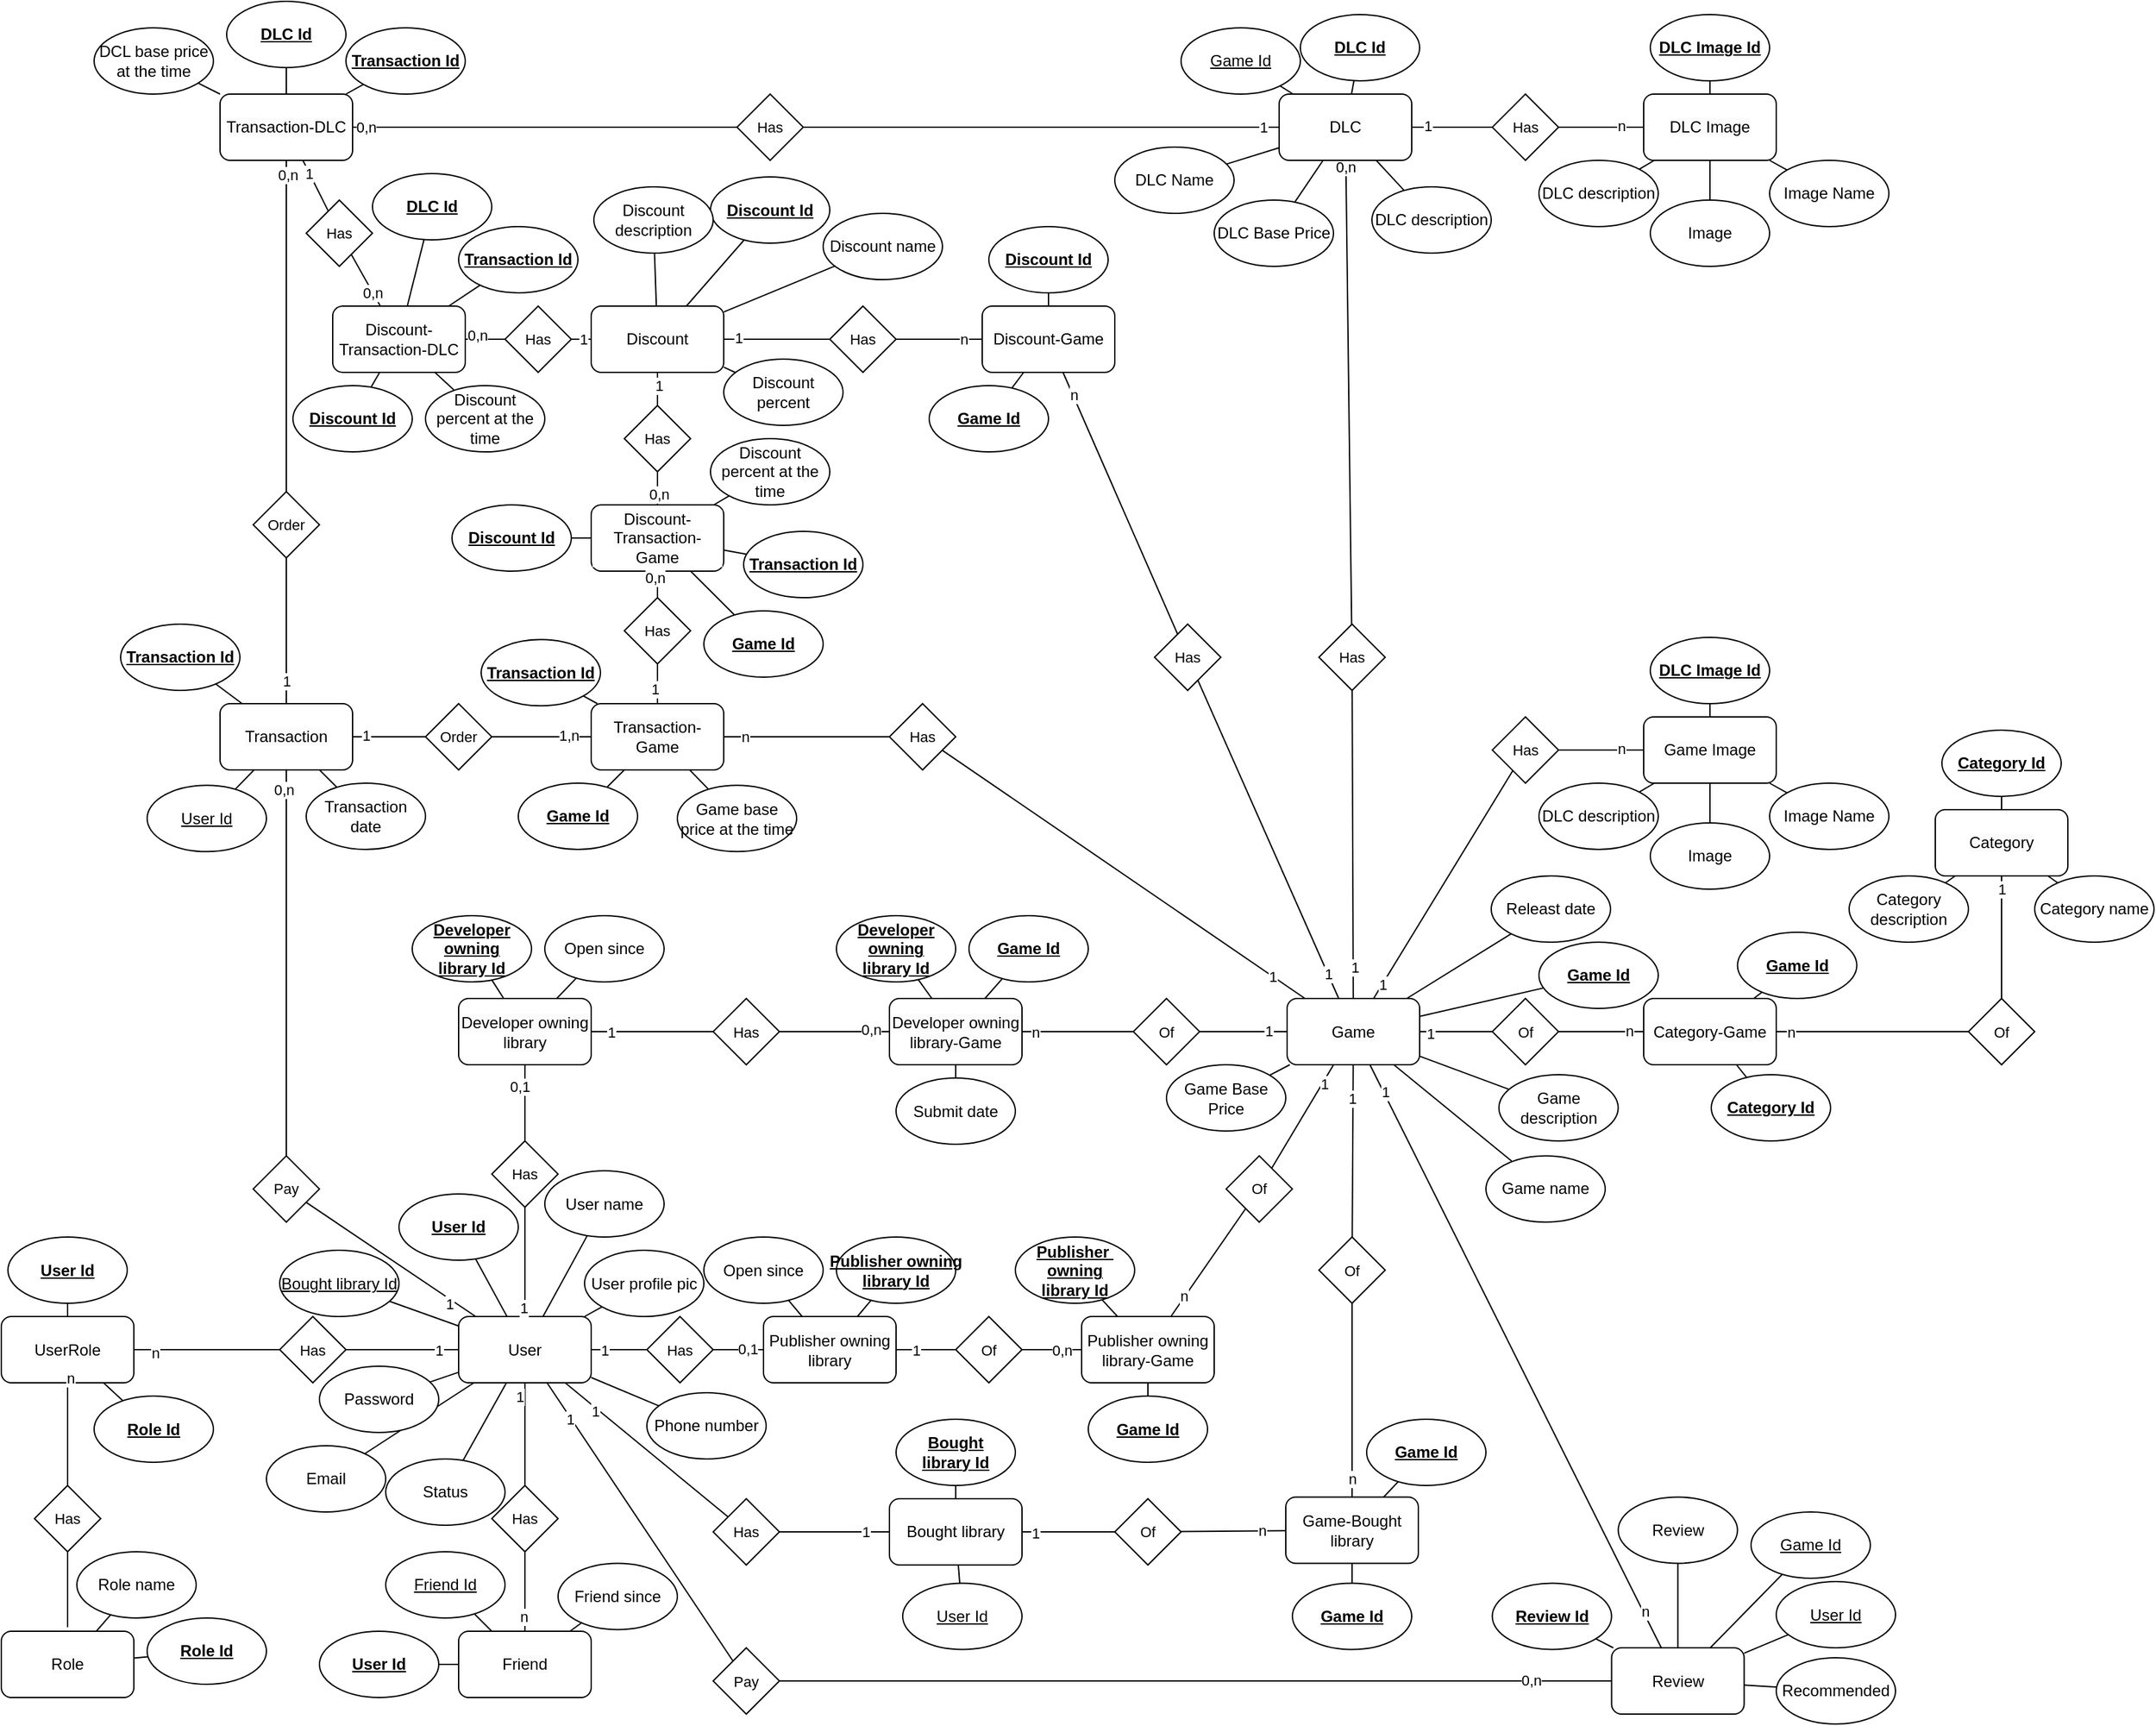 <mxfile version="24.7.6">
  <diagram name="Trang-1" id="Zf4HEIr6htCYJf661O6L">
    <mxGraphModel dx="3432" dy="2704" grid="1" gridSize="10" guides="1" tooltips="1" connect="1" arrows="1" fold="1" page="1" pageScale="1" pageWidth="827" pageHeight="1169" math="0" shadow="0">
      <root>
        <mxCell id="0" />
        <mxCell id="1" parent="0" />
        <mxCell id="qxAZUziXXPFpN-YLYpxu-1" style="edgeStyle=none;shape=connector;rounded=0;orthogonalLoop=1;jettySize=auto;html=1;strokeColor=default;align=center;verticalAlign=middle;fontFamily=Helvetica;fontSize=11;fontColor=default;labelBackgroundColor=default;endArrow=none;endFill=0;" parent="1" source="qxAZUziXXPFpN-YLYpxu-24" target="qxAZUziXXPFpN-YLYpxu-6" edge="1">
          <mxGeometry relative="1" as="geometry">
            <mxPoint x="-770" y="592.5" as="sourcePoint" />
            <mxPoint x="-770" y="742.5" as="targetPoint" />
          </mxGeometry>
        </mxCell>
        <mxCell id="qxAZUziXXPFpN-YLYpxu-2" value="1" style="edgeLabel;html=1;align=center;verticalAlign=middle;resizable=0;points=[];fontFamily=Helvetica;fontSize=11;fontColor=default;labelBackgroundColor=default;" parent="qxAZUziXXPFpN-YLYpxu-1" vertex="1" connectable="0">
          <mxGeometry x="0.81" relative="1" as="geometry">
            <mxPoint y="8" as="offset" />
          </mxGeometry>
        </mxCell>
        <mxCell id="qxAZUziXXPFpN-YLYpxu-3" value="Role name" style="ellipse;whiteSpace=wrap;html=1;" parent="1" vertex="1">
          <mxGeometry x="-763" y="780" width="90" height="50" as="geometry" />
        </mxCell>
        <mxCell id="qxAZUziXXPFpN-YLYpxu-4" style="edgeStyle=none;shape=connector;rounded=0;orthogonalLoop=1;jettySize=auto;html=1;strokeColor=default;align=center;verticalAlign=middle;fontFamily=Helvetica;fontSize=11;fontColor=default;labelBackgroundColor=default;endArrow=none;endFill=0;" parent="1" source="qxAZUziXXPFpN-YLYpxu-6" target="qxAZUziXXPFpN-YLYpxu-3" edge="1">
          <mxGeometry relative="1" as="geometry" />
        </mxCell>
        <mxCell id="qxAZUziXXPFpN-YLYpxu-5" style="edgeStyle=none;shape=connector;rounded=0;orthogonalLoop=1;jettySize=auto;html=1;strokeColor=default;align=center;verticalAlign=middle;fontFamily=Helvetica;fontSize=11;fontColor=default;labelBackgroundColor=default;endArrow=none;endFill=0;" parent="1" source="qxAZUziXXPFpN-YLYpxu-6" target="qxAZUziXXPFpN-YLYpxu-10" edge="1">
          <mxGeometry relative="1" as="geometry" />
        </mxCell>
        <mxCell id="qxAZUziXXPFpN-YLYpxu-6" value="&lt;span style=&quot;font-size: 12px; background-color: rgb(251, 251, 251);&quot;&gt;Role&lt;/span&gt;" style="rounded=1;whiteSpace=wrap;html=1;fontFamily=Helvetica;fontSize=11;fontColor=default;labelBackgroundColor=default;" parent="1" vertex="1">
          <mxGeometry x="-820" y="840" width="100" height="50" as="geometry" />
        </mxCell>
        <mxCell id="qxAZUziXXPFpN-YLYpxu-7" style="edgeStyle=none;shape=connector;rounded=0;orthogonalLoop=1;jettySize=auto;html=1;strokeColor=default;align=center;verticalAlign=middle;fontFamily=Helvetica;fontSize=11;fontColor=default;labelBackgroundColor=default;endArrow=none;endFill=0;" parent="1" source="qxAZUziXXPFpN-YLYpxu-9" target="qxAZUziXXPFpN-YLYpxu-11" edge="1">
          <mxGeometry relative="1" as="geometry" />
        </mxCell>
        <mxCell id="qxAZUziXXPFpN-YLYpxu-8" style="edgeStyle=none;shape=connector;rounded=0;orthogonalLoop=1;jettySize=auto;html=1;strokeColor=default;align=center;verticalAlign=middle;fontFamily=Helvetica;fontSize=11;fontColor=default;labelBackgroundColor=default;endArrow=none;endFill=0;" parent="1" source="qxAZUziXXPFpN-YLYpxu-9" target="qxAZUziXXPFpN-YLYpxu-12" edge="1">
          <mxGeometry relative="1" as="geometry" />
        </mxCell>
        <mxCell id="qxAZUziXXPFpN-YLYpxu-9" value="&lt;span style=&quot;font-size: 12px; background-color: rgb(251, 251, 251);&quot;&gt;UserRole&lt;/span&gt;" style="rounded=1;whiteSpace=wrap;html=1;fontFamily=Helvetica;fontSize=11;fontColor=default;labelBackgroundColor=default;" parent="1" vertex="1">
          <mxGeometry x="-820" y="602.5" width="100" height="50" as="geometry" />
        </mxCell>
        <mxCell id="qxAZUziXXPFpN-YLYpxu-10" value="Role Id" style="ellipse;whiteSpace=wrap;html=1;fontStyle=5" parent="1" vertex="1">
          <mxGeometry x="-710" y="830" width="90" height="50" as="geometry" />
        </mxCell>
        <mxCell id="qxAZUziXXPFpN-YLYpxu-11" value="Role Id" style="ellipse;whiteSpace=wrap;html=1;fontStyle=5" parent="1" vertex="1">
          <mxGeometry x="-750" y="662.5" width="90" height="50" as="geometry" />
        </mxCell>
        <mxCell id="qxAZUziXXPFpN-YLYpxu-12" value="User Id" style="ellipse;whiteSpace=wrap;html=1;fontStyle=5" parent="1" vertex="1">
          <mxGeometry x="-815" y="542.5" width="90" height="50" as="geometry" />
        </mxCell>
        <mxCell id="qxAZUziXXPFpN-YLYpxu-13" style="edgeStyle=none;shape=connector;rounded=0;orthogonalLoop=1;jettySize=auto;html=1;strokeColor=default;align=center;verticalAlign=middle;fontFamily=Helvetica;fontSize=11;fontColor=default;labelBackgroundColor=default;endArrow=none;endFill=0;" parent="1" source="qxAZUziXXPFpN-YLYpxu-16" target="qxAZUziXXPFpN-YLYpxu-19" edge="1">
          <mxGeometry relative="1" as="geometry" />
        </mxCell>
        <mxCell id="qxAZUziXXPFpN-YLYpxu-14" style="edgeStyle=none;shape=connector;rounded=0;orthogonalLoop=1;jettySize=auto;html=1;strokeColor=default;align=center;verticalAlign=middle;fontFamily=Helvetica;fontSize=11;fontColor=default;labelBackgroundColor=default;endArrow=none;endFill=0;" parent="1" source="qxAZUziXXPFpN-YLYpxu-16" target="qxAZUziXXPFpN-YLYpxu-33" edge="1">
          <mxGeometry relative="1" as="geometry">
            <mxPoint x="-390.343" y="665.201" as="targetPoint" />
          </mxGeometry>
        </mxCell>
        <mxCell id="qxAZUziXXPFpN-YLYpxu-15" style="edgeStyle=none;shape=connector;rounded=0;orthogonalLoop=1;jettySize=auto;html=1;strokeColor=default;align=center;verticalAlign=middle;fontFamily=Helvetica;fontSize=11;fontColor=default;labelBackgroundColor=default;endArrow=none;endFill=0;" parent="1" source="qxAZUziXXPFpN-YLYpxu-16" target="qxAZUziXXPFpN-YLYpxu-34" edge="1">
          <mxGeometry relative="1" as="geometry" />
        </mxCell>
        <mxCell id="9iDccagzdrMHLPE6jfmN-78" style="edgeStyle=none;shape=connector;rounded=0;orthogonalLoop=1;jettySize=auto;html=1;strokeColor=default;align=center;verticalAlign=middle;fontFamily=Helvetica;fontSize=11;fontColor=default;labelBackgroundColor=default;endArrow=none;endFill=0;" parent="1" source="9iDccagzdrMHLPE6jfmN-89" target="9iDccagzdrMHLPE6jfmN-77" edge="1">
          <mxGeometry relative="1" as="geometry" />
        </mxCell>
        <mxCell id="9iDccagzdrMHLPE6jfmN-87" value="0,n" style="edgeLabel;html=1;align=center;verticalAlign=middle;resizable=0;points=[];fontFamily=Helvetica;fontSize=11;fontColor=default;labelBackgroundColor=default;" parent="9iDccagzdrMHLPE6jfmN-78" vertex="1" connectable="0">
          <mxGeometry x="0.81" y="2" relative="1" as="geometry">
            <mxPoint x="-11" y="2" as="offset" />
          </mxGeometry>
        </mxCell>
        <mxCell id="9iDccagzdrMHLPE6jfmN-113" style="edgeStyle=none;shape=connector;rounded=0;orthogonalLoop=1;jettySize=auto;html=1;strokeColor=default;align=center;verticalAlign=middle;fontFamily=Helvetica;fontSize=11;fontColor=default;labelBackgroundColor=default;endArrow=none;endFill=0;" parent="1" source="qxAZUziXXPFpN-YLYpxu-16" target="9iDccagzdrMHLPE6jfmN-112" edge="1">
          <mxGeometry relative="1" as="geometry" />
        </mxCell>
        <mxCell id="9iDccagzdrMHLPE6jfmN-289" style="edgeStyle=none;shape=connector;rounded=0;orthogonalLoop=1;jettySize=auto;html=1;strokeColor=default;align=center;verticalAlign=middle;fontFamily=Helvetica;fontSize=11;fontColor=default;labelBackgroundColor=default;endArrow=none;endFill=0;" parent="1" source="qxAZUziXXPFpN-YLYpxu-16" target="9iDccagzdrMHLPE6jfmN-288" edge="1">
          <mxGeometry relative="1" as="geometry" />
        </mxCell>
        <mxCell id="qxAZUziXXPFpN-YLYpxu-16" value="&lt;span style=&quot;font-size: 12px; background-color: rgb(251, 251, 251);&quot;&gt;User&lt;/span&gt;" style="rounded=1;whiteSpace=wrap;html=1;fontFamily=Helvetica;fontSize=11;fontColor=default;labelBackgroundColor=default;" parent="1" vertex="1">
          <mxGeometry x="-475" y="602.5" width="100" height="50" as="geometry" />
        </mxCell>
        <mxCell id="qxAZUziXXPFpN-YLYpxu-17" style="edgeStyle=none;shape=connector;rounded=0;orthogonalLoop=1;jettySize=auto;html=1;strokeColor=default;align=center;verticalAlign=middle;fontFamily=Helvetica;fontSize=11;fontColor=default;labelBackgroundColor=default;endArrow=none;endFill=0;" parent="1" source="qxAZUziXXPFpN-YLYpxu-18" target="qxAZUziXXPFpN-YLYpxu-16" edge="1">
          <mxGeometry relative="1" as="geometry" />
        </mxCell>
        <mxCell id="qxAZUziXXPFpN-YLYpxu-18" value="User Id" style="ellipse;whiteSpace=wrap;html=1;fontStyle=5" parent="1" vertex="1">
          <mxGeometry x="-520" y="510" width="90" height="50" as="geometry" />
        </mxCell>
        <mxCell id="qxAZUziXXPFpN-YLYpxu-19" value="Password" style="ellipse;whiteSpace=wrap;html=1;fontStyle=0" parent="1" vertex="1">
          <mxGeometry x="-580" y="640" width="90" height="50" as="geometry" />
        </mxCell>
        <mxCell id="qxAZUziXXPFpN-YLYpxu-20" style="edgeStyle=none;shape=connector;rounded=0;orthogonalLoop=1;jettySize=auto;html=1;strokeColor=default;align=center;verticalAlign=middle;fontFamily=Helvetica;fontSize=11;fontColor=default;labelBackgroundColor=default;endArrow=none;endFill=0;" parent="1" source="qxAZUziXXPFpN-YLYpxu-21" target="qxAZUziXXPFpN-YLYpxu-16" edge="1">
          <mxGeometry relative="1" as="geometry">
            <mxPoint x="-393.735" y="573.807" as="sourcePoint" />
          </mxGeometry>
        </mxCell>
        <mxCell id="qxAZUziXXPFpN-YLYpxu-21" value="User name" style="ellipse;whiteSpace=wrap;html=1;fontStyle=0" parent="1" vertex="1">
          <mxGeometry x="-410" y="492.5" width="90" height="50" as="geometry" />
        </mxCell>
        <mxCell id="qxAZUziXXPFpN-YLYpxu-22" value="" style="edgeStyle=none;shape=connector;rounded=0;orthogonalLoop=1;jettySize=auto;html=1;strokeColor=default;align=center;verticalAlign=middle;fontFamily=Helvetica;fontSize=11;fontColor=default;labelBackgroundColor=default;endArrow=none;endFill=0;" parent="1" source="qxAZUziXXPFpN-YLYpxu-9" target="qxAZUziXXPFpN-YLYpxu-24" edge="1">
          <mxGeometry relative="1" as="geometry">
            <mxPoint x="-770" y="602.5" as="sourcePoint" />
            <mxPoint x="-770" y="532.5" as="targetPoint" />
          </mxGeometry>
        </mxCell>
        <mxCell id="qxAZUziXXPFpN-YLYpxu-23" value="n" style="edgeLabel;html=1;align=center;verticalAlign=middle;resizable=0;points=[];fontFamily=Helvetica;fontSize=11;fontColor=default;labelBackgroundColor=default;" parent="qxAZUziXXPFpN-YLYpxu-22" vertex="1" connectable="0">
          <mxGeometry x="-0.781" y="1" relative="1" as="geometry">
            <mxPoint x="1" y="-12" as="offset" />
          </mxGeometry>
        </mxCell>
        <mxCell id="qxAZUziXXPFpN-YLYpxu-24" value="Has" style="rhombus;whiteSpace=wrap;html=1;fontFamily=Helvetica;fontSize=11;fontColor=default;labelBackgroundColor=default;" parent="1" vertex="1">
          <mxGeometry x="-795" y="730" width="50" height="50" as="geometry" />
        </mxCell>
        <mxCell id="qxAZUziXXPFpN-YLYpxu-25" value="" style="rounded=0;orthogonalLoop=1;jettySize=auto;html=1;endArrow=none;endFill=0;" parent="1" source="qxAZUziXXPFpN-YLYpxu-16" target="qxAZUziXXPFpN-YLYpxu-29" edge="1">
          <mxGeometry x="0.895" relative="1" as="geometry">
            <mxPoint x="-475" y="627.5" as="sourcePoint" />
            <mxPoint x="-720" y="627.5" as="targetPoint" />
            <mxPoint as="offset" />
          </mxGeometry>
        </mxCell>
        <mxCell id="qxAZUziXXPFpN-YLYpxu-26" value="1" style="edgeLabel;html=1;align=center;verticalAlign=middle;resizable=0;points=[];fontFamily=Helvetica;fontSize=11;fontColor=default;labelBackgroundColor=default;" parent="qxAZUziXXPFpN-YLYpxu-25" vertex="1" connectable="0">
          <mxGeometry x="-0.264" y="-3" relative="1" as="geometry">
            <mxPoint x="16" y="3" as="offset" />
          </mxGeometry>
        </mxCell>
        <mxCell id="qxAZUziXXPFpN-YLYpxu-27" style="edgeStyle=none;shape=connector;rounded=0;orthogonalLoop=1;jettySize=auto;html=1;strokeColor=default;align=center;verticalAlign=middle;fontFamily=Helvetica;fontSize=11;fontColor=default;labelBackgroundColor=default;endArrow=none;endFill=0;" parent="1" source="qxAZUziXXPFpN-YLYpxu-29" target="qxAZUziXXPFpN-YLYpxu-9" edge="1">
          <mxGeometry relative="1" as="geometry" />
        </mxCell>
        <mxCell id="qxAZUziXXPFpN-YLYpxu-28" value="n" style="edgeLabel;html=1;align=center;verticalAlign=middle;resizable=0;points=[];fontFamily=Helvetica;fontSize=11;fontColor=default;labelBackgroundColor=default;" parent="qxAZUziXXPFpN-YLYpxu-27" vertex="1" connectable="0">
          <mxGeometry x="0.72" y="2" relative="1" as="geometry">
            <mxPoint as="offset" />
          </mxGeometry>
        </mxCell>
        <mxCell id="qxAZUziXXPFpN-YLYpxu-29" value="Has" style="rhombus;whiteSpace=wrap;html=1;fontFamily=Helvetica;fontSize=11;fontColor=default;labelBackgroundColor=default;" parent="1" vertex="1">
          <mxGeometry x="-610" y="602.5" width="50" height="50" as="geometry" />
        </mxCell>
        <mxCell id="qxAZUziXXPFpN-YLYpxu-30" value="" style="edgeStyle=none;shape=connector;rounded=0;orthogonalLoop=1;jettySize=auto;html=1;strokeColor=default;align=center;verticalAlign=middle;fontFamily=Helvetica;fontSize=11;fontColor=default;labelBackgroundColor=default;endArrow=none;endFill=0;" parent="1" source="qxAZUziXXPFpN-YLYpxu-16" target="qxAZUziXXPFpN-YLYpxu-32" edge="1">
          <mxGeometry relative="1" as="geometry">
            <mxPoint x="-375" y="628" as="sourcePoint" />
            <mxPoint x="-143" y="630" as="targetPoint" />
          </mxGeometry>
        </mxCell>
        <mxCell id="qxAZUziXXPFpN-YLYpxu-31" value="1" style="edgeLabel;html=1;align=center;verticalAlign=middle;resizable=0;points=[];fontFamily=Helvetica;fontSize=11;fontColor=default;labelBackgroundColor=default;" parent="qxAZUziXXPFpN-YLYpxu-30" vertex="1" connectable="0">
          <mxGeometry x="-0.613" y="-2" relative="1" as="geometry">
            <mxPoint as="offset" />
          </mxGeometry>
        </mxCell>
        <mxCell id="qxAZUziXXPFpN-YLYpxu-37" style="edgeStyle=none;shape=connector;rounded=0;orthogonalLoop=1;jettySize=auto;html=1;strokeColor=default;align=center;verticalAlign=middle;fontFamily=Helvetica;fontSize=11;fontColor=default;labelBackgroundColor=default;endArrow=none;endFill=0;" parent="1" source="qxAZUziXXPFpN-YLYpxu-32" target="qxAZUziXXPFpN-YLYpxu-35" edge="1">
          <mxGeometry relative="1" as="geometry" />
        </mxCell>
        <mxCell id="qxAZUziXXPFpN-YLYpxu-50" value="1" style="edgeLabel;html=1;align=center;verticalAlign=middle;resizable=0;points=[];fontFamily=Helvetica;fontSize=11;fontColor=default;labelBackgroundColor=default;" parent="qxAZUziXXPFpN-YLYpxu-37" vertex="1" connectable="0">
          <mxGeometry x="0.567" y="-3" relative="1" as="geometry">
            <mxPoint y="-3" as="offset" />
          </mxGeometry>
        </mxCell>
        <mxCell id="qxAZUziXXPFpN-YLYpxu-32" value="Has" style="rhombus;whiteSpace=wrap;html=1;fontFamily=Helvetica;fontSize=11;fontColor=default;labelBackgroundColor=default;" parent="1" vertex="1">
          <mxGeometry x="-283" y="740" width="50" height="50" as="geometry" />
        </mxCell>
        <mxCell id="qxAZUziXXPFpN-YLYpxu-33" value="Email" style="ellipse;whiteSpace=wrap;html=1;fontStyle=0" parent="1" vertex="1">
          <mxGeometry x="-620" y="700" width="90" height="50" as="geometry" />
        </mxCell>
        <mxCell id="qxAZUziXXPFpN-YLYpxu-34" value="Phone number" style="ellipse;whiteSpace=wrap;html=1;fontStyle=0" parent="1" vertex="1">
          <mxGeometry x="-333" y="660" width="90" height="50" as="geometry" />
        </mxCell>
        <mxCell id="qxAZUziXXPFpN-YLYpxu-52" style="edgeStyle=none;shape=connector;rounded=0;orthogonalLoop=1;jettySize=auto;html=1;strokeColor=default;align=center;verticalAlign=middle;fontFamily=Helvetica;fontSize=11;fontColor=default;labelBackgroundColor=default;endArrow=none;endFill=0;" parent="1" source="qxAZUziXXPFpN-YLYpxu-53" target="qxAZUziXXPFpN-YLYpxu-51" edge="1">
          <mxGeometry relative="1" as="geometry" />
        </mxCell>
        <mxCell id="qxAZUziXXPFpN-YLYpxu-56" value="n" style="edgeLabel;html=1;align=center;verticalAlign=middle;resizable=0;points=[];fontFamily=Helvetica;fontSize=11;fontColor=default;labelBackgroundColor=default;" parent="qxAZUziXXPFpN-YLYpxu-52" vertex="1" connectable="0">
          <mxGeometry x="0.539" y="1" relative="1" as="geometry">
            <mxPoint as="offset" />
          </mxGeometry>
        </mxCell>
        <mxCell id="9iDccagzdrMHLPE6jfmN-218" style="edgeStyle=none;shape=connector;rounded=0;orthogonalLoop=1;jettySize=auto;html=1;strokeColor=default;align=center;verticalAlign=middle;fontFamily=Helvetica;fontSize=11;fontColor=default;labelBackgroundColor=default;endArrow=none;endFill=0;" parent="1" source="qxAZUziXXPFpN-YLYpxu-35" target="9iDccagzdrMHLPE6jfmN-217" edge="1">
          <mxGeometry relative="1" as="geometry" />
        </mxCell>
        <mxCell id="qxAZUziXXPFpN-YLYpxu-35" value="&lt;span style=&quot;font-size: 12px; background-color: rgb(251, 251, 251);&quot;&gt;Bought library&lt;/span&gt;" style="rounded=1;whiteSpace=wrap;html=1;fontFamily=Helvetica;fontSize=11;fontColor=default;labelBackgroundColor=default;" parent="1" vertex="1">
          <mxGeometry x="-150" y="740" width="100" height="50" as="geometry" />
        </mxCell>
        <mxCell id="qxAZUziXXPFpN-YLYpxu-40" style="edgeStyle=none;shape=connector;rounded=0;orthogonalLoop=1;jettySize=auto;html=1;strokeColor=default;align=center;verticalAlign=middle;fontFamily=Helvetica;fontSize=11;fontColor=default;labelBackgroundColor=default;endArrow=none;endFill=0;" parent="1" source="qxAZUziXXPFpN-YLYpxu-38" target="qxAZUziXXPFpN-YLYpxu-39" edge="1">
          <mxGeometry relative="1" as="geometry" />
        </mxCell>
        <mxCell id="qxAZUziXXPFpN-YLYpxu-42" value="n" style="edgeLabel;html=1;align=center;verticalAlign=middle;resizable=0;points=[];fontFamily=Helvetica;fontSize=11;fontColor=default;labelBackgroundColor=default;" parent="qxAZUziXXPFpN-YLYpxu-40" vertex="1" connectable="0">
          <mxGeometry x="-0.617" y="1" relative="1" as="geometry">
            <mxPoint as="offset" />
          </mxGeometry>
        </mxCell>
        <mxCell id="qxAZUziXXPFpN-YLYpxu-45" style="edgeStyle=none;shape=connector;rounded=0;orthogonalLoop=1;jettySize=auto;html=1;strokeColor=default;align=center;verticalAlign=middle;fontFamily=Helvetica;fontSize=11;fontColor=default;labelBackgroundColor=default;endArrow=none;endFill=0;" parent="1" source="qxAZUziXXPFpN-YLYpxu-38" target="qxAZUziXXPFpN-YLYpxu-44" edge="1">
          <mxGeometry relative="1" as="geometry" />
        </mxCell>
        <mxCell id="qxAZUziXXPFpN-YLYpxu-47" style="edgeStyle=none;shape=connector;rounded=0;orthogonalLoop=1;jettySize=auto;html=1;strokeColor=default;align=center;verticalAlign=middle;fontFamily=Helvetica;fontSize=11;fontColor=default;labelBackgroundColor=default;endArrow=none;endFill=0;" parent="1" source="qxAZUziXXPFpN-YLYpxu-38" target="qxAZUziXXPFpN-YLYpxu-46" edge="1">
          <mxGeometry relative="1" as="geometry" />
        </mxCell>
        <mxCell id="qxAZUziXXPFpN-YLYpxu-49" style="edgeStyle=none;shape=connector;rounded=0;orthogonalLoop=1;jettySize=auto;html=1;strokeColor=default;align=center;verticalAlign=middle;fontFamily=Helvetica;fontSize=11;fontColor=default;labelBackgroundColor=default;endArrow=none;endFill=0;" parent="1" source="qxAZUziXXPFpN-YLYpxu-38" target="qxAZUziXXPFpN-YLYpxu-48" edge="1">
          <mxGeometry relative="1" as="geometry" />
        </mxCell>
        <mxCell id="qxAZUziXXPFpN-YLYpxu-38" value="&lt;span style=&quot;font-size: 12px; background-color: rgb(251, 251, 251);&quot;&gt;Friend&lt;/span&gt;" style="rounded=1;whiteSpace=wrap;html=1;fontFamily=Helvetica;fontSize=11;fontColor=default;labelBackgroundColor=default;" parent="1" vertex="1">
          <mxGeometry x="-475" y="840" width="100" height="50" as="geometry" />
        </mxCell>
        <mxCell id="qxAZUziXXPFpN-YLYpxu-41" style="edgeStyle=none;shape=connector;rounded=0;orthogonalLoop=1;jettySize=auto;html=1;strokeColor=default;align=center;verticalAlign=middle;fontFamily=Helvetica;fontSize=11;fontColor=default;labelBackgroundColor=default;endArrow=none;endFill=0;" parent="1" source="qxAZUziXXPFpN-YLYpxu-39" target="qxAZUziXXPFpN-YLYpxu-16" edge="1">
          <mxGeometry relative="1" as="geometry" />
        </mxCell>
        <mxCell id="qxAZUziXXPFpN-YLYpxu-43" value="1" style="edgeLabel;html=1;align=center;verticalAlign=middle;resizable=0;points=[];fontFamily=Helvetica;fontSize=11;fontColor=default;labelBackgroundColor=default;" parent="qxAZUziXXPFpN-YLYpxu-41" vertex="1" connectable="0">
          <mxGeometry x="0.687" y="2" relative="1" as="geometry">
            <mxPoint x="-2" y="-2" as="offset" />
          </mxGeometry>
        </mxCell>
        <mxCell id="qxAZUziXXPFpN-YLYpxu-39" value="Has" style="rhombus;whiteSpace=wrap;html=1;fontFamily=Helvetica;fontSize=11;fontColor=default;labelBackgroundColor=default;" parent="1" vertex="1">
          <mxGeometry x="-450" y="730" width="50" height="50" as="geometry" />
        </mxCell>
        <mxCell id="qxAZUziXXPFpN-YLYpxu-44" value="Friend Id" style="ellipse;whiteSpace=wrap;html=1;fontStyle=4" parent="1" vertex="1">
          <mxGeometry x="-530" y="780" width="90" height="50" as="geometry" />
        </mxCell>
        <mxCell id="qxAZUziXXPFpN-YLYpxu-46" value="Friend since" style="ellipse;whiteSpace=wrap;html=1;" parent="1" vertex="1">
          <mxGeometry x="-400" y="788.75" width="90" height="50" as="geometry" />
        </mxCell>
        <mxCell id="qxAZUziXXPFpN-YLYpxu-48" value="User Id" style="ellipse;whiteSpace=wrap;html=1;fontStyle=5" parent="1" vertex="1">
          <mxGeometry x="-580" y="840" width="90" height="50" as="geometry" />
        </mxCell>
        <mxCell id="qxAZUziXXPFpN-YLYpxu-58" style="edgeStyle=none;shape=connector;rounded=0;orthogonalLoop=1;jettySize=auto;html=1;strokeColor=default;align=center;verticalAlign=middle;fontFamily=Helvetica;fontSize=11;fontColor=default;labelBackgroundColor=default;endArrow=none;endFill=0;" parent="1" source="qxAZUziXXPFpN-YLYpxu-59" target="qxAZUziXXPFpN-YLYpxu-57" edge="1">
          <mxGeometry relative="1" as="geometry" />
        </mxCell>
        <mxCell id="qxAZUziXXPFpN-YLYpxu-62" value="1" style="edgeLabel;html=1;align=center;verticalAlign=middle;resizable=0;points=[];fontFamily=Helvetica;fontSize=11;fontColor=default;labelBackgroundColor=default;" parent="qxAZUziXXPFpN-YLYpxu-58" vertex="1" connectable="0">
          <mxGeometry x="0.4" y="3" relative="1" as="geometry">
            <mxPoint x="2" y="-14" as="offset" />
          </mxGeometry>
        </mxCell>
        <mxCell id="qxAZUziXXPFpN-YLYpxu-51" value="&lt;span style=&quot;font-size: 12px; background-color: rgb(251, 251, 251);&quot;&gt;Game-&lt;/span&gt;&lt;span style=&quot;font-size: 12px; background-color: rgb(251, 251, 251);&quot;&gt;Bought library&lt;/span&gt;" style="rounded=1;whiteSpace=wrap;html=1;fontFamily=Helvetica;fontSize=11;fontColor=default;labelBackgroundColor=default;" parent="1" vertex="1">
          <mxGeometry x="149" y="738.75" width="100" height="50" as="geometry" />
        </mxCell>
        <mxCell id="qxAZUziXXPFpN-YLYpxu-54" value="" style="edgeStyle=none;shape=connector;rounded=0;orthogonalLoop=1;jettySize=auto;html=1;strokeColor=default;align=center;verticalAlign=middle;fontFamily=Helvetica;fontSize=11;fontColor=default;labelBackgroundColor=default;endArrow=none;endFill=0;" parent="1" source="qxAZUziXXPFpN-YLYpxu-35" target="qxAZUziXXPFpN-YLYpxu-53" edge="1">
          <mxGeometry relative="1" as="geometry">
            <mxPoint x="-60" y="628" as="sourcePoint" />
            <mxPoint x="150" y="630" as="targetPoint" />
          </mxGeometry>
        </mxCell>
        <mxCell id="qxAZUziXXPFpN-YLYpxu-55" value="1" style="edgeLabel;html=1;align=center;verticalAlign=middle;resizable=0;points=[];fontFamily=Helvetica;fontSize=11;fontColor=default;labelBackgroundColor=default;" parent="qxAZUziXXPFpN-YLYpxu-54" vertex="1" connectable="0">
          <mxGeometry x="-0.731" y="-1" relative="1" as="geometry">
            <mxPoint as="offset" />
          </mxGeometry>
        </mxCell>
        <mxCell id="qxAZUziXXPFpN-YLYpxu-53" value="Of" style="rhombus;whiteSpace=wrap;html=1;fontFamily=Helvetica;fontSize=11;fontColor=default;labelBackgroundColor=default;" parent="1" vertex="1">
          <mxGeometry x="20" y="740" width="50" height="50" as="geometry" />
        </mxCell>
        <mxCell id="9iDccagzdrMHLPE6jfmN-17" style="edgeStyle=none;shape=connector;rounded=0;orthogonalLoop=1;jettySize=auto;html=1;strokeColor=default;align=center;verticalAlign=middle;fontFamily=Helvetica;fontSize=11;fontColor=default;labelBackgroundColor=default;endArrow=none;endFill=0;" parent="1" source="9iDccagzdrMHLPE6jfmN-40" target="9iDccagzdrMHLPE6jfmN-16" edge="1">
          <mxGeometry relative="1" as="geometry" />
        </mxCell>
        <mxCell id="9iDccagzdrMHLPE6jfmN-38" value="1" style="edgeLabel;html=1;align=center;verticalAlign=middle;resizable=0;points=[];fontFamily=Helvetica;fontSize=11;fontColor=default;labelBackgroundColor=default;" parent="9iDccagzdrMHLPE6jfmN-17" vertex="1" connectable="0">
          <mxGeometry x="0.75" relative="1" as="geometry">
            <mxPoint x="-13" as="offset" />
          </mxGeometry>
        </mxCell>
        <mxCell id="9iDccagzdrMHLPE6jfmN-44" value="0,n" style="edgeLabel;html=1;align=center;verticalAlign=middle;resizable=0;points=[];fontFamily=Helvetica;fontSize=11;fontColor=default;labelBackgroundColor=default;" parent="9iDccagzdrMHLPE6jfmN-17" vertex="1" connectable="0">
          <mxGeometry x="-0.876" y="-2" relative="1" as="geometry">
            <mxPoint as="offset" />
          </mxGeometry>
        </mxCell>
        <mxCell id="9iDccagzdrMHLPE6jfmN-33" style="edgeStyle=none;shape=connector;rounded=0;orthogonalLoop=1;jettySize=auto;html=1;strokeColor=default;align=center;verticalAlign=middle;fontFamily=Helvetica;fontSize=11;fontColor=default;labelBackgroundColor=default;endArrow=none;endFill=0;" parent="1" source="qxAZUziXXPFpN-YLYpxu-57" target="9iDccagzdrMHLPE6jfmN-32" edge="1">
          <mxGeometry relative="1" as="geometry" />
        </mxCell>
        <mxCell id="9iDccagzdrMHLPE6jfmN-37" style="edgeStyle=none;shape=connector;rounded=0;orthogonalLoop=1;jettySize=auto;html=1;strokeColor=default;align=center;verticalAlign=middle;fontFamily=Helvetica;fontSize=11;fontColor=default;labelBackgroundColor=default;endArrow=none;endFill=0;" parent="1" source="qxAZUziXXPFpN-YLYpxu-57" target="9iDccagzdrMHLPE6jfmN-36" edge="1">
          <mxGeometry relative="1" as="geometry" />
        </mxCell>
        <mxCell id="9iDccagzdrMHLPE6jfmN-145" style="edgeStyle=none;shape=connector;rounded=0;orthogonalLoop=1;jettySize=auto;html=1;strokeColor=default;align=center;verticalAlign=middle;fontFamily=Helvetica;fontSize=11;fontColor=default;labelBackgroundColor=default;endArrow=none;endFill=0;" parent="1" source="9iDccagzdrMHLPE6jfmN-163" target="9iDccagzdrMHLPE6jfmN-144" edge="1">
          <mxGeometry relative="1" as="geometry" />
        </mxCell>
        <mxCell id="9iDccagzdrMHLPE6jfmN-186" value="n" style="edgeLabel;html=1;align=center;verticalAlign=middle;resizable=0;points=[];fontFamily=Helvetica;fontSize=11;fontColor=default;labelBackgroundColor=default;" parent="9iDccagzdrMHLPE6jfmN-145" vertex="1" connectable="0">
          <mxGeometry x="0.833" y="-1" relative="1" as="geometry">
            <mxPoint as="offset" />
          </mxGeometry>
        </mxCell>
        <mxCell id="9iDccagzdrMHLPE6jfmN-226" style="edgeStyle=none;shape=connector;rounded=0;orthogonalLoop=1;jettySize=auto;html=1;strokeColor=default;align=center;verticalAlign=middle;fontFamily=Helvetica;fontSize=11;fontColor=default;labelBackgroundColor=default;endArrow=none;endFill=0;" parent="1" source="9iDccagzdrMHLPE6jfmN-227" target="9iDccagzdrMHLPE6jfmN-225" edge="1">
          <mxGeometry relative="1" as="geometry" />
        </mxCell>
        <mxCell id="9iDccagzdrMHLPE6jfmN-230" value="0,n" style="edgeLabel;html=1;align=center;verticalAlign=middle;resizable=0;points=[];fontFamily=Helvetica;fontSize=11;fontColor=default;labelBackgroundColor=default;" parent="9iDccagzdrMHLPE6jfmN-226" vertex="1" connectable="0">
          <mxGeometry x="0.369" relative="1" as="geometry">
            <mxPoint x="-2" y="-106" as="offset" />
          </mxGeometry>
        </mxCell>
        <mxCell id="qxAZUziXXPFpN-YLYpxu-57" value="&lt;span style=&quot;font-size: 12px; background-color: rgb(251, 251, 251);&quot;&gt;Game&lt;/span&gt;" style="rounded=1;whiteSpace=wrap;html=1;fontFamily=Helvetica;fontSize=11;fontColor=default;labelBackgroundColor=default;" parent="1" vertex="1">
          <mxGeometry x="150" y="362.5" width="100" height="50" as="geometry" />
        </mxCell>
        <mxCell id="qxAZUziXXPFpN-YLYpxu-60" value="" style="edgeStyle=none;shape=connector;rounded=0;orthogonalLoop=1;jettySize=auto;html=1;strokeColor=default;align=center;verticalAlign=middle;fontFamily=Helvetica;fontSize=11;fontColor=default;labelBackgroundColor=default;endArrow=none;endFill=0;" parent="1" source="qxAZUziXXPFpN-YLYpxu-51" target="qxAZUziXXPFpN-YLYpxu-59" edge="1">
          <mxGeometry relative="1" as="geometry">
            <mxPoint x="250" y="630" as="sourcePoint" />
            <mxPoint x="390" y="630" as="targetPoint" />
          </mxGeometry>
        </mxCell>
        <mxCell id="qxAZUziXXPFpN-YLYpxu-63" value="n" style="edgeLabel;html=1;align=center;verticalAlign=middle;resizable=0;points=[];fontFamily=Helvetica;fontSize=11;fontColor=default;labelBackgroundColor=default;" parent="qxAZUziXXPFpN-YLYpxu-60" vertex="1" connectable="0">
          <mxGeometry x="-0.4" relative="1" as="geometry">
            <mxPoint y="30" as="offset" />
          </mxGeometry>
        </mxCell>
        <mxCell id="qxAZUziXXPFpN-YLYpxu-59" value="Of" style="rhombus;whiteSpace=wrap;html=1;fontFamily=Helvetica;fontSize=11;fontColor=default;labelBackgroundColor=default;" parent="1" vertex="1">
          <mxGeometry x="174" y="542.5" width="50" height="50" as="geometry" />
        </mxCell>
        <mxCell id="qxAZUziXXPFpN-YLYpxu-65" style="edgeStyle=none;shape=connector;rounded=0;orthogonalLoop=1;jettySize=auto;html=1;strokeColor=default;align=center;verticalAlign=middle;fontFamily=Helvetica;fontSize=11;fontColor=default;labelBackgroundColor=default;endArrow=none;endFill=0;" parent="1" source="qxAZUziXXPFpN-YLYpxu-64" target="qxAZUziXXPFpN-YLYpxu-35" edge="1">
          <mxGeometry relative="1" as="geometry" />
        </mxCell>
        <mxCell id="qxAZUziXXPFpN-YLYpxu-64" value="Bought library&amp;nbsp;Id" style="ellipse;whiteSpace=wrap;html=1;fontStyle=5" parent="1" vertex="1">
          <mxGeometry x="-145" y="680" width="90" height="50" as="geometry" />
        </mxCell>
        <mxCell id="9iDccagzdrMHLPE6jfmN-4" style="edgeStyle=none;shape=connector;rounded=0;orthogonalLoop=1;jettySize=auto;html=1;strokeColor=default;align=center;verticalAlign=middle;fontFamily=Helvetica;fontSize=11;fontColor=default;labelBackgroundColor=default;endArrow=none;endFill=0;" parent="1" source="9iDccagzdrMHLPE6jfmN-54" target="qxAZUziXXPFpN-YLYpxu-57" edge="1">
          <mxGeometry relative="1" as="geometry" />
        </mxCell>
        <mxCell id="9iDccagzdrMHLPE6jfmN-3" value="Game Id" style="ellipse;whiteSpace=wrap;html=1;fontStyle=5" parent="1" vertex="1">
          <mxGeometry x="340" y="320" width="90" height="50" as="geometry" />
        </mxCell>
        <mxCell id="9iDccagzdrMHLPE6jfmN-6" style="edgeStyle=none;shape=connector;rounded=0;orthogonalLoop=1;jettySize=auto;html=1;strokeColor=default;align=center;verticalAlign=middle;fontFamily=Helvetica;fontSize=11;fontColor=default;labelBackgroundColor=default;endArrow=none;endFill=0;" parent="1" source="9iDccagzdrMHLPE6jfmN-5" target="qxAZUziXXPFpN-YLYpxu-51" edge="1">
          <mxGeometry relative="1" as="geometry" />
        </mxCell>
        <mxCell id="9iDccagzdrMHLPE6jfmN-5" value="Game Id" style="ellipse;whiteSpace=wrap;html=1;fontStyle=5" parent="1" vertex="1">
          <mxGeometry x="154" y="803.75" width="90" height="50" as="geometry" />
        </mxCell>
        <mxCell id="9iDccagzdrMHLPE6jfmN-14" style="edgeStyle=none;shape=connector;rounded=0;orthogonalLoop=1;jettySize=auto;html=1;strokeColor=default;align=center;verticalAlign=middle;fontFamily=Helvetica;fontSize=11;fontColor=default;labelBackgroundColor=default;endArrow=none;endFill=0;" parent="1" source="9iDccagzdrMHLPE6jfmN-12" target="qxAZUziXXPFpN-YLYpxu-51" edge="1">
          <mxGeometry relative="1" as="geometry" />
        </mxCell>
        <mxCell id="9iDccagzdrMHLPE6jfmN-12" value="Game Id" style="ellipse;whiteSpace=wrap;html=1;fontStyle=5" parent="1" vertex="1">
          <mxGeometry x="210" y="680" width="90" height="50" as="geometry" />
        </mxCell>
        <mxCell id="9iDccagzdrMHLPE6jfmN-21" style="edgeStyle=none;shape=connector;rounded=0;orthogonalLoop=1;jettySize=auto;html=1;strokeColor=default;align=center;verticalAlign=middle;fontFamily=Helvetica;fontSize=11;fontColor=default;labelBackgroundColor=default;endArrow=none;endFill=0;" parent="1" source="9iDccagzdrMHLPE6jfmN-22" target="qxAZUziXXPFpN-YLYpxu-16" edge="1">
          <mxGeometry relative="1" as="geometry" />
        </mxCell>
        <mxCell id="9iDccagzdrMHLPE6jfmN-24" value="1" style="edgeLabel;html=1;align=center;verticalAlign=middle;resizable=0;points=[];fontFamily=Helvetica;fontSize=11;fontColor=default;labelBackgroundColor=default;" parent="9iDccagzdrMHLPE6jfmN-21" vertex="1" connectable="0">
          <mxGeometry x="0.828" y="-1" relative="1" as="geometry">
            <mxPoint as="offset" />
          </mxGeometry>
        </mxCell>
        <mxCell id="9iDccagzdrMHLPE6jfmN-16" value="&lt;span style=&quot;font-size: 12px; background-color: rgb(251, 251, 251);&quot;&gt;Developer owning library&lt;/span&gt;" style="rounded=1;whiteSpace=wrap;html=1;fontFamily=Helvetica;fontSize=11;fontColor=default;labelBackgroundColor=default;" parent="1" vertex="1">
          <mxGeometry x="-475" y="362.5" width="100" height="50" as="geometry" />
        </mxCell>
        <mxCell id="9iDccagzdrMHLPE6jfmN-20" value="" style="edgeStyle=none;shape=connector;rounded=0;orthogonalLoop=1;jettySize=auto;html=1;strokeColor=default;align=center;verticalAlign=middle;fontFamily=Helvetica;fontSize=11;fontColor=default;labelBackgroundColor=default;endArrow=none;endFill=0;" parent="1" source="qxAZUziXXPFpN-YLYpxu-57" target="9iDccagzdrMHLPE6jfmN-18" edge="1">
          <mxGeometry relative="1" as="geometry">
            <mxPoint x="250" y="387.5" as="sourcePoint" />
            <mxPoint x="440" y="385.5" as="targetPoint" />
          </mxGeometry>
        </mxCell>
        <mxCell id="9iDccagzdrMHLPE6jfmN-39" value="1" style="edgeLabel;html=1;align=center;verticalAlign=middle;resizable=0;points=[];fontFamily=Helvetica;fontSize=11;fontColor=default;labelBackgroundColor=default;" parent="9iDccagzdrMHLPE6jfmN-20" vertex="1" connectable="0">
          <mxGeometry x="-0.559" y="-1" relative="1" as="geometry">
            <mxPoint as="offset" />
          </mxGeometry>
        </mxCell>
        <mxCell id="9iDccagzdrMHLPE6jfmN-18" value="Of" style="rhombus;whiteSpace=wrap;html=1;fontFamily=Helvetica;fontSize=11;fontColor=default;labelBackgroundColor=default;" parent="1" vertex="1">
          <mxGeometry x="34" y="362.5" width="50" height="50" as="geometry" />
        </mxCell>
        <mxCell id="9iDccagzdrMHLPE6jfmN-23" value="" style="edgeStyle=none;shape=connector;rounded=0;orthogonalLoop=1;jettySize=auto;html=1;strokeColor=default;align=center;verticalAlign=middle;fontFamily=Helvetica;fontSize=11;fontColor=default;labelBackgroundColor=default;endArrow=none;endFill=0;" parent="1" source="9iDccagzdrMHLPE6jfmN-16" target="9iDccagzdrMHLPE6jfmN-22" edge="1">
          <mxGeometry relative="1" as="geometry">
            <mxPoint x="-143" y="413" as="sourcePoint" />
            <mxPoint x="-392" y="603" as="targetPoint" />
          </mxGeometry>
        </mxCell>
        <mxCell id="9iDccagzdrMHLPE6jfmN-25" value="0,1" style="edgeLabel;html=1;align=center;verticalAlign=middle;resizable=0;points=[];fontFamily=Helvetica;fontSize=11;fontColor=default;labelBackgroundColor=default;" parent="9iDccagzdrMHLPE6jfmN-23" vertex="1" connectable="0">
          <mxGeometry x="-0.775" y="1" relative="1" as="geometry">
            <mxPoint x="-5" y="10" as="offset" />
          </mxGeometry>
        </mxCell>
        <mxCell id="9iDccagzdrMHLPE6jfmN-22" value="Has" style="rhombus;whiteSpace=wrap;html=1;fontFamily=Helvetica;fontSize=11;fontColor=default;labelBackgroundColor=default;" parent="1" vertex="1">
          <mxGeometry x="-450" y="470" width="50" height="50" as="geometry" />
        </mxCell>
        <mxCell id="9iDccagzdrMHLPE6jfmN-27" style="edgeStyle=none;shape=connector;rounded=0;orthogonalLoop=1;jettySize=auto;html=1;strokeColor=default;align=center;verticalAlign=middle;fontFamily=Helvetica;fontSize=11;fontColor=default;labelBackgroundColor=default;endArrow=none;endFill=0;" parent="1" source="9iDccagzdrMHLPE6jfmN-26" target="9iDccagzdrMHLPE6jfmN-16" edge="1">
          <mxGeometry relative="1" as="geometry" />
        </mxCell>
        <mxCell id="9iDccagzdrMHLPE6jfmN-26" value="Developer owning library&amp;nbsp;Id" style="ellipse;whiteSpace=wrap;html=1;fontStyle=5" parent="1" vertex="1">
          <mxGeometry x="-510" y="300" width="90" height="50" as="geometry" />
        </mxCell>
        <mxCell id="9iDccagzdrMHLPE6jfmN-29" style="edgeStyle=none;shape=connector;rounded=0;orthogonalLoop=1;jettySize=auto;html=1;strokeColor=default;align=center;verticalAlign=middle;fontFamily=Helvetica;fontSize=11;fontColor=default;labelBackgroundColor=default;endArrow=none;endFill=0;" parent="1" source="9iDccagzdrMHLPE6jfmN-28" target="9iDccagzdrMHLPE6jfmN-16" edge="1">
          <mxGeometry relative="1" as="geometry" />
        </mxCell>
        <mxCell id="9iDccagzdrMHLPE6jfmN-28" value="Open since" style="ellipse;whiteSpace=wrap;html=1;" parent="1" vertex="1">
          <mxGeometry x="-410" y="300" width="90" height="50" as="geometry" />
        </mxCell>
        <mxCell id="9iDccagzdrMHLPE6jfmN-31" style="edgeStyle=none;shape=connector;rounded=0;orthogonalLoop=1;jettySize=auto;html=1;strokeColor=default;align=center;verticalAlign=middle;fontFamily=Helvetica;fontSize=11;fontColor=default;labelBackgroundColor=default;endArrow=none;endFill=0;" parent="1" source="9iDccagzdrMHLPE6jfmN-30" target="qxAZUziXXPFpN-YLYpxu-57" edge="1">
          <mxGeometry relative="1" as="geometry" />
        </mxCell>
        <mxCell id="9iDccagzdrMHLPE6jfmN-30" value="Game name" style="ellipse;whiteSpace=wrap;html=1;" parent="1" vertex="1">
          <mxGeometry x="300" y="481.25" width="90" height="50" as="geometry" />
        </mxCell>
        <mxCell id="9iDccagzdrMHLPE6jfmN-32" value="Game description" style="ellipse;whiteSpace=wrap;html=1;" parent="1" vertex="1">
          <mxGeometry x="309.79" y="420" width="90" height="50" as="geometry" />
        </mxCell>
        <mxCell id="9iDccagzdrMHLPE6jfmN-35" style="edgeStyle=none;shape=connector;rounded=0;orthogonalLoop=1;jettySize=auto;html=1;strokeColor=default;align=center;verticalAlign=middle;fontFamily=Helvetica;fontSize=11;fontColor=default;labelBackgroundColor=default;endArrow=none;endFill=0;" parent="1" source="9iDccagzdrMHLPE6jfmN-34" target="qxAZUziXXPFpN-YLYpxu-57" edge="1">
          <mxGeometry relative="1" as="geometry" />
        </mxCell>
        <mxCell id="9iDccagzdrMHLPE6jfmN-34" value="Releast date" style="ellipse;whiteSpace=wrap;html=1;" parent="1" vertex="1">
          <mxGeometry x="304" y="270" width="90" height="50" as="geometry" />
        </mxCell>
        <mxCell id="9iDccagzdrMHLPE6jfmN-36" value="Game Base Price" style="ellipse;whiteSpace=wrap;html=1;" parent="1" vertex="1">
          <mxGeometry x="59" y="412.5" width="90" height="50" as="geometry" />
        </mxCell>
        <mxCell id="9iDccagzdrMHLPE6jfmN-41" value="" style="edgeStyle=none;shape=connector;rounded=0;orthogonalLoop=1;jettySize=auto;html=1;strokeColor=default;align=center;verticalAlign=middle;fontFamily=Helvetica;fontSize=11;fontColor=default;labelBackgroundColor=default;endArrow=none;endFill=0;" parent="1" source="9iDccagzdrMHLPE6jfmN-18" target="9iDccagzdrMHLPE6jfmN-40" edge="1">
          <mxGeometry relative="1" as="geometry">
            <mxPoint x="40" y="388" as="sourcePoint" />
            <mxPoint x="-375" y="388" as="targetPoint" />
          </mxGeometry>
        </mxCell>
        <mxCell id="9iDccagzdrMHLPE6jfmN-45" value="n" style="edgeLabel;html=1;align=center;verticalAlign=middle;resizable=0;points=[];fontFamily=Helvetica;fontSize=11;fontColor=default;labelBackgroundColor=default;" parent="9iDccagzdrMHLPE6jfmN-41" vertex="1" connectable="0">
          <mxGeometry x="0.756" y="1" relative="1" as="geometry">
            <mxPoint y="-1" as="offset" />
          </mxGeometry>
        </mxCell>
        <mxCell id="9iDccagzdrMHLPE6jfmN-51" style="edgeStyle=none;shape=connector;rounded=0;orthogonalLoop=1;jettySize=auto;html=1;strokeColor=default;align=center;verticalAlign=middle;fontFamily=Helvetica;fontSize=11;fontColor=default;labelBackgroundColor=default;endArrow=none;endFill=0;" parent="1" source="9iDccagzdrMHLPE6jfmN-40" target="9iDccagzdrMHLPE6jfmN-50" edge="1">
          <mxGeometry relative="1" as="geometry" />
        </mxCell>
        <mxCell id="9iDccagzdrMHLPE6jfmN-40" value="&lt;span style=&quot;font-size: 12px; background-color: rgb(251, 251, 251);&quot;&gt;Developer owning library-&lt;/span&gt;&lt;span style=&quot;font-size: 12px; background-color: rgb(251, 251, 251);&quot;&gt;Game&lt;/span&gt;" style="rounded=1;whiteSpace=wrap;html=1;fontFamily=Helvetica;fontSize=11;fontColor=default;labelBackgroundColor=default;" parent="1" vertex="1">
          <mxGeometry x="-150" y="362.5" width="100" height="50" as="geometry" />
        </mxCell>
        <mxCell id="9iDccagzdrMHLPE6jfmN-43" value="Has" style="rhombus;whiteSpace=wrap;html=1;fontFamily=Helvetica;fontSize=11;fontColor=default;labelBackgroundColor=default;" parent="1" vertex="1">
          <mxGeometry x="-283" y="362.5" width="50" height="50" as="geometry" />
        </mxCell>
        <mxCell id="9iDccagzdrMHLPE6jfmN-47" style="edgeStyle=none;shape=connector;rounded=0;orthogonalLoop=1;jettySize=auto;html=1;strokeColor=default;align=center;verticalAlign=middle;fontFamily=Helvetica;fontSize=11;fontColor=default;labelBackgroundColor=default;endArrow=none;endFill=0;" parent="1" source="9iDccagzdrMHLPE6jfmN-46" target="9iDccagzdrMHLPE6jfmN-40" edge="1">
          <mxGeometry relative="1" as="geometry" />
        </mxCell>
        <mxCell id="9iDccagzdrMHLPE6jfmN-46" value="Developer owning library&amp;nbsp;Id" style="ellipse;whiteSpace=wrap;html=1;fontStyle=5" parent="1" vertex="1">
          <mxGeometry x="-190" y="300" width="90" height="50" as="geometry" />
        </mxCell>
        <mxCell id="9iDccagzdrMHLPE6jfmN-49" style="edgeStyle=none;shape=connector;rounded=0;orthogonalLoop=1;jettySize=auto;html=1;strokeColor=default;align=center;verticalAlign=middle;fontFamily=Helvetica;fontSize=11;fontColor=default;labelBackgroundColor=default;endArrow=none;endFill=0;" parent="1" source="9iDccagzdrMHLPE6jfmN-48" target="9iDccagzdrMHLPE6jfmN-40" edge="1">
          <mxGeometry relative="1" as="geometry" />
        </mxCell>
        <mxCell id="9iDccagzdrMHLPE6jfmN-48" value="Game Id" style="ellipse;whiteSpace=wrap;html=1;fontStyle=5" parent="1" vertex="1">
          <mxGeometry x="-90" y="300" width="90" height="50" as="geometry" />
        </mxCell>
        <mxCell id="9iDccagzdrMHLPE6jfmN-50" value="Submit date" style="ellipse;whiteSpace=wrap;html=1;" parent="1" vertex="1">
          <mxGeometry x="-145" y="422.5" width="90" height="50" as="geometry" />
        </mxCell>
        <mxCell id="9iDccagzdrMHLPE6jfmN-53" style="edgeStyle=none;shape=connector;rounded=0;orthogonalLoop=1;jettySize=auto;html=1;strokeColor=default;align=center;verticalAlign=middle;fontFamily=Helvetica;fontSize=11;fontColor=default;labelBackgroundColor=default;endArrow=none;endFill=0;" parent="1" source="9iDccagzdrMHLPE6jfmN-54" target="qxAZUziXXPFpN-YLYpxu-57" edge="1">
          <mxGeometry relative="1" as="geometry" />
        </mxCell>
        <mxCell id="9iDccagzdrMHLPE6jfmN-73" value="1" style="edgeLabel;html=1;align=center;verticalAlign=middle;resizable=0;points=[];fontFamily=Helvetica;fontSize=11;fontColor=default;labelBackgroundColor=default;" parent="9iDccagzdrMHLPE6jfmN-53" vertex="1" connectable="0">
          <mxGeometry x="0.722" y="1" relative="1" as="geometry">
            <mxPoint as="offset" />
          </mxGeometry>
        </mxCell>
        <mxCell id="9iDccagzdrMHLPE6jfmN-57" style="edgeStyle=none;shape=connector;rounded=0;orthogonalLoop=1;jettySize=auto;html=1;strokeColor=default;align=center;verticalAlign=middle;fontFamily=Helvetica;fontSize=11;fontColor=default;labelBackgroundColor=default;endArrow=none;endFill=0;" parent="1" source="9iDccagzdrMHLPE6jfmN-58" target="9iDccagzdrMHLPE6jfmN-55" edge="1">
          <mxGeometry relative="1" as="geometry" />
        </mxCell>
        <mxCell id="9iDccagzdrMHLPE6jfmN-76" value="1" style="edgeLabel;html=1;align=center;verticalAlign=middle;resizable=0;points=[];fontFamily=Helvetica;fontSize=11;fontColor=default;labelBackgroundColor=default;" parent="9iDccagzdrMHLPE6jfmN-57" vertex="1" connectable="0">
          <mxGeometry x="0.451" y="1" relative="1" as="geometry">
            <mxPoint x="1" y="-16" as="offset" />
          </mxGeometry>
        </mxCell>
        <mxCell id="9iDccagzdrMHLPE6jfmN-66" style="edgeStyle=none;shape=connector;rounded=0;orthogonalLoop=1;jettySize=auto;html=1;strokeColor=default;align=center;verticalAlign=middle;fontFamily=Helvetica;fontSize=11;fontColor=default;labelBackgroundColor=default;endArrow=none;endFill=0;" parent="1" source="9iDccagzdrMHLPE6jfmN-52" target="9iDccagzdrMHLPE6jfmN-65" edge="1">
          <mxGeometry relative="1" as="geometry" />
        </mxCell>
        <mxCell id="9iDccagzdrMHLPE6jfmN-52" value="&lt;span style=&quot;font-size: 12px; background-color: rgb(251, 251, 251);&quot;&gt;Category-Game&lt;/span&gt;" style="rounded=1;whiteSpace=wrap;html=1;fontFamily=Helvetica;fontSize=11;fontColor=default;labelBackgroundColor=default;" parent="1" vertex="1">
          <mxGeometry x="419" y="362.5" width="100" height="50" as="geometry" />
        </mxCell>
        <mxCell id="9iDccagzdrMHLPE6jfmN-70" style="edgeStyle=none;shape=connector;rounded=0;orthogonalLoop=1;jettySize=auto;html=1;strokeColor=default;align=center;verticalAlign=middle;fontFamily=Helvetica;fontSize=11;fontColor=default;labelBackgroundColor=default;endArrow=none;endFill=0;" parent="1" source="9iDccagzdrMHLPE6jfmN-55" target="9iDccagzdrMHLPE6jfmN-69" edge="1">
          <mxGeometry relative="1" as="geometry" />
        </mxCell>
        <mxCell id="9iDccagzdrMHLPE6jfmN-72" style="edgeStyle=none;shape=connector;rounded=0;orthogonalLoop=1;jettySize=auto;html=1;strokeColor=default;align=center;verticalAlign=middle;fontFamily=Helvetica;fontSize=11;fontColor=default;labelBackgroundColor=default;endArrow=none;endFill=0;" parent="1" source="9iDccagzdrMHLPE6jfmN-55" target="9iDccagzdrMHLPE6jfmN-71" edge="1">
          <mxGeometry relative="1" as="geometry" />
        </mxCell>
        <mxCell id="9iDccagzdrMHLPE6jfmN-55" value="&lt;span style=&quot;font-size: 12px; background-color: rgb(251, 251, 251);&quot;&gt;Category&lt;/span&gt;" style="rounded=1;whiteSpace=wrap;html=1;fontFamily=Helvetica;fontSize=11;fontColor=default;labelBackgroundColor=default;" parent="1" vertex="1">
          <mxGeometry x="639" y="220" width="100" height="50" as="geometry" />
        </mxCell>
        <mxCell id="9iDccagzdrMHLPE6jfmN-56" value="" style="edgeStyle=none;shape=connector;rounded=0;orthogonalLoop=1;jettySize=auto;html=1;strokeColor=default;align=center;verticalAlign=middle;fontFamily=Helvetica;fontSize=11;fontColor=default;labelBackgroundColor=default;endArrow=none;endFill=0;" parent="1" source="9iDccagzdrMHLPE6jfmN-52" target="9iDccagzdrMHLPE6jfmN-54" edge="1">
          <mxGeometry relative="1" as="geometry">
            <mxPoint x="199" y="71.67" as="sourcePoint" />
            <mxPoint x="199.0" y="201.67" as="targetPoint" />
          </mxGeometry>
        </mxCell>
        <mxCell id="9iDccagzdrMHLPE6jfmN-74" value="n" style="edgeLabel;html=1;align=center;verticalAlign=middle;resizable=0;points=[];fontFamily=Helvetica;fontSize=11;fontColor=default;labelBackgroundColor=default;" parent="9iDccagzdrMHLPE6jfmN-56" vertex="1" connectable="0">
          <mxGeometry x="-0.644" y="-1" relative="1" as="geometry">
            <mxPoint as="offset" />
          </mxGeometry>
        </mxCell>
        <mxCell id="9iDccagzdrMHLPE6jfmN-59" value="" style="edgeStyle=none;shape=connector;rounded=0;orthogonalLoop=1;jettySize=auto;html=1;strokeColor=default;align=center;verticalAlign=middle;fontFamily=Helvetica;fontSize=11;fontColor=default;labelBackgroundColor=default;endArrow=none;endFill=0;" parent="1" source="9iDccagzdrMHLPE6jfmN-52" target="9iDccagzdrMHLPE6jfmN-58" edge="1">
          <mxGeometry relative="1" as="geometry">
            <mxPoint x="64" y="165" as="sourcePoint" />
            <mxPoint x="-135" y="165" as="targetPoint" />
          </mxGeometry>
        </mxCell>
        <mxCell id="9iDccagzdrMHLPE6jfmN-75" value="n" style="edgeLabel;html=1;align=center;verticalAlign=middle;resizable=0;points=[];fontFamily=Helvetica;fontSize=11;fontColor=default;labelBackgroundColor=default;" parent="9iDccagzdrMHLPE6jfmN-59" vertex="1" connectable="0">
          <mxGeometry x="-0.612" y="1" relative="1" as="geometry">
            <mxPoint x="-17" y="1" as="offset" />
          </mxGeometry>
        </mxCell>
        <mxCell id="9iDccagzdrMHLPE6jfmN-58" value="Of" style="rhombus;whiteSpace=wrap;html=1;fontFamily=Helvetica;fontSize=11;fontColor=default;labelBackgroundColor=default;" parent="1" vertex="1">
          <mxGeometry x="664" y="362.5" width="50" height="50" as="geometry" />
        </mxCell>
        <mxCell id="9iDccagzdrMHLPE6jfmN-61" style="edgeStyle=none;shape=connector;rounded=0;orthogonalLoop=1;jettySize=auto;html=1;strokeColor=default;align=center;verticalAlign=middle;fontFamily=Helvetica;fontSize=11;fontColor=default;labelBackgroundColor=default;endArrow=none;endFill=0;" parent="1" source="9iDccagzdrMHLPE6jfmN-60" target="9iDccagzdrMHLPE6jfmN-55" edge="1">
          <mxGeometry relative="1" as="geometry" />
        </mxCell>
        <mxCell id="9iDccagzdrMHLPE6jfmN-60" value="Category Id" style="ellipse;whiteSpace=wrap;html=1;fontStyle=5" parent="1" vertex="1">
          <mxGeometry x="644" y="160" width="90" height="50" as="geometry" />
        </mxCell>
        <mxCell id="9iDccagzdrMHLPE6jfmN-64" style="edgeStyle=none;shape=connector;rounded=0;orthogonalLoop=1;jettySize=auto;html=1;strokeColor=default;align=center;verticalAlign=middle;fontFamily=Helvetica;fontSize=11;fontColor=default;labelBackgroundColor=default;endArrow=none;endFill=0;" parent="1" source="9iDccagzdrMHLPE6jfmN-63" target="9iDccagzdrMHLPE6jfmN-52" edge="1">
          <mxGeometry relative="1" as="geometry" />
        </mxCell>
        <mxCell id="9iDccagzdrMHLPE6jfmN-63" value="Category Id" style="ellipse;whiteSpace=wrap;html=1;fontStyle=5" parent="1" vertex="1">
          <mxGeometry x="470" y="420" width="90" height="50" as="geometry" />
        </mxCell>
        <mxCell id="9iDccagzdrMHLPE6jfmN-65" value="Game Id" style="ellipse;whiteSpace=wrap;html=1;fontStyle=5" parent="1" vertex="1">
          <mxGeometry x="489.79" y="312.5" width="90" height="50" as="geometry" />
        </mxCell>
        <mxCell id="9iDccagzdrMHLPE6jfmN-69" value="Category name" style="ellipse;whiteSpace=wrap;html=1;" parent="1" vertex="1">
          <mxGeometry x="714" y="270" width="90" height="50" as="geometry" />
        </mxCell>
        <mxCell id="9iDccagzdrMHLPE6jfmN-71" value="Category description" style="ellipse;whiteSpace=wrap;html=1;" parent="1" vertex="1">
          <mxGeometry x="574" y="270" width="90" height="50" as="geometry" />
        </mxCell>
        <mxCell id="9iDccagzdrMHLPE6jfmN-93" style="edgeStyle=none;shape=connector;rounded=0;orthogonalLoop=1;jettySize=auto;html=1;strokeColor=default;align=center;verticalAlign=middle;fontFamily=Helvetica;fontSize=11;fontColor=default;labelBackgroundColor=default;endArrow=none;endFill=0;" parent="1" source="9iDccagzdrMHLPE6jfmN-94" target="qxAZUziXXPFpN-YLYpxu-57" edge="1">
          <mxGeometry relative="1" as="geometry" />
        </mxCell>
        <mxCell id="9iDccagzdrMHLPE6jfmN-114" value="1" style="edgeLabel;html=1;align=center;verticalAlign=middle;resizable=0;points=[];fontFamily=Helvetica;fontSize=11;fontColor=default;labelBackgroundColor=default;" parent="9iDccagzdrMHLPE6jfmN-93" vertex="1" connectable="0">
          <mxGeometry x="0.657" y="-1" relative="1" as="geometry">
            <mxPoint as="offset" />
          </mxGeometry>
        </mxCell>
        <mxCell id="9iDccagzdrMHLPE6jfmN-104" style="edgeStyle=none;shape=connector;rounded=0;orthogonalLoop=1;jettySize=auto;html=1;strokeColor=default;align=center;verticalAlign=middle;fontFamily=Helvetica;fontSize=11;fontColor=default;labelBackgroundColor=default;endArrow=none;endFill=0;" parent="1" source="9iDccagzdrMHLPE6jfmN-77" target="9iDccagzdrMHLPE6jfmN-103" edge="1">
          <mxGeometry relative="1" as="geometry" />
        </mxCell>
        <mxCell id="9iDccagzdrMHLPE6jfmN-77" value="&lt;span style=&quot;font-size: 12px; background-color: rgb(251, 251, 251);&quot;&gt;Publisher&lt;/span&gt;&lt;span style=&quot;font-size: 12px; background-color: rgb(251, 251, 251);&quot;&gt;&amp;nbsp;owning library-&lt;/span&gt;&lt;span style=&quot;font-size: 12px; background-color: rgb(251, 251, 251);&quot;&gt;Game&lt;/span&gt;" style="rounded=1;whiteSpace=wrap;html=1;fontFamily=Helvetica;fontSize=11;fontColor=default;labelBackgroundColor=default;" parent="1" vertex="1">
          <mxGeometry x="-5" y="602.5" width="100" height="50" as="geometry" />
        </mxCell>
        <mxCell id="9iDccagzdrMHLPE6jfmN-82" value="" style="edgeStyle=none;shape=connector;rounded=0;orthogonalLoop=1;jettySize=auto;html=1;strokeColor=default;align=center;verticalAlign=middle;fontFamily=Helvetica;fontSize=11;fontColor=default;labelBackgroundColor=default;endArrow=none;endFill=0;" parent="1" source="qxAZUziXXPFpN-YLYpxu-16" target="9iDccagzdrMHLPE6jfmN-79" edge="1">
          <mxGeometry relative="1" as="geometry">
            <mxPoint x="-375" y="628" as="sourcePoint" />
            <mxPoint x="9" y="628" as="targetPoint" />
          </mxGeometry>
        </mxCell>
        <mxCell id="9iDccagzdrMHLPE6jfmN-83" value="1" style="edgeLabel;html=1;align=center;verticalAlign=middle;resizable=0;points=[];fontFamily=Helvetica;fontSize=11;fontColor=default;labelBackgroundColor=default;" parent="9iDccagzdrMHLPE6jfmN-82" vertex="1" connectable="0">
          <mxGeometry x="-0.857" y="-1" relative="1" as="geometry">
            <mxPoint x="7" y="-1" as="offset" />
          </mxGeometry>
        </mxCell>
        <mxCell id="9iDccagzdrMHLPE6jfmN-79" value="Has" style="rhombus;whiteSpace=wrap;html=1;fontFamily=Helvetica;fontSize=11;fontColor=default;labelBackgroundColor=default;" parent="1" vertex="1">
          <mxGeometry x="-333" y="602.5" width="50" height="50" as="geometry" />
        </mxCell>
        <mxCell id="9iDccagzdrMHLPE6jfmN-84" value="" style="edgeStyle=none;shape=connector;rounded=0;orthogonalLoop=1;jettySize=auto;html=1;strokeColor=default;align=center;verticalAlign=middle;fontFamily=Helvetica;fontSize=11;fontColor=default;labelBackgroundColor=default;endArrow=none;endFill=0;" parent="1" source="9iDccagzdrMHLPE6jfmN-79" target="9iDccagzdrMHLPE6jfmN-81" edge="1">
          <mxGeometry relative="1" as="geometry">
            <mxPoint x="-283" y="628" as="sourcePoint" />
            <mxPoint x="9" y="628" as="targetPoint" />
          </mxGeometry>
        </mxCell>
        <mxCell id="9iDccagzdrMHLPE6jfmN-85" value="0,1" style="edgeLabel;html=1;align=center;verticalAlign=middle;resizable=0;points=[];fontFamily=Helvetica;fontSize=11;fontColor=default;labelBackgroundColor=default;" parent="9iDccagzdrMHLPE6jfmN-84" vertex="1" connectable="0">
          <mxGeometry x="0.364" y="1" relative="1" as="geometry">
            <mxPoint as="offset" />
          </mxGeometry>
        </mxCell>
        <mxCell id="9iDccagzdrMHLPE6jfmN-81" value="&lt;span style=&quot;font-size: 12px; background-color: rgb(251, 251, 251);&quot;&gt;Publisher owning library&lt;/span&gt;" style="rounded=1;whiteSpace=wrap;html=1;fontFamily=Helvetica;fontSize=11;fontColor=default;labelBackgroundColor=default;" parent="1" vertex="1">
          <mxGeometry x="-245" y="602.5" width="100" height="50" as="geometry" />
        </mxCell>
        <mxCell id="9iDccagzdrMHLPE6jfmN-90" value="" style="edgeStyle=none;shape=connector;rounded=0;orthogonalLoop=1;jettySize=auto;html=1;strokeColor=default;align=center;verticalAlign=middle;fontFamily=Helvetica;fontSize=11;fontColor=default;labelBackgroundColor=default;endArrow=none;endFill=0;" parent="1" source="9iDccagzdrMHLPE6jfmN-81" target="9iDccagzdrMHLPE6jfmN-89" edge="1">
          <mxGeometry relative="1" as="geometry">
            <mxPoint x="-145" y="628" as="sourcePoint" />
            <mxPoint x="-5" y="628" as="targetPoint" />
          </mxGeometry>
        </mxCell>
        <mxCell id="9iDccagzdrMHLPE6jfmN-91" value="1" style="edgeLabel;html=1;align=center;verticalAlign=middle;resizable=0;points=[];fontFamily=Helvetica;fontSize=11;fontColor=default;labelBackgroundColor=default;" parent="9iDccagzdrMHLPE6jfmN-90" vertex="1" connectable="0">
          <mxGeometry x="-0.867" y="2" relative="1" as="geometry">
            <mxPoint x="12" y="2" as="offset" />
          </mxGeometry>
        </mxCell>
        <mxCell id="9iDccagzdrMHLPE6jfmN-89" value="Of" style="rhombus;whiteSpace=wrap;html=1;fontFamily=Helvetica;fontSize=11;fontColor=default;labelBackgroundColor=default;" parent="1" vertex="1">
          <mxGeometry x="-100" y="602.5" width="50" height="50" as="geometry" />
        </mxCell>
        <mxCell id="9iDccagzdrMHLPE6jfmN-95" value="" style="edgeStyle=none;shape=connector;rounded=0;orthogonalLoop=1;jettySize=auto;html=1;strokeColor=default;align=center;verticalAlign=middle;fontFamily=Helvetica;fontSize=11;fontColor=default;labelBackgroundColor=default;endArrow=none;endFill=0;" parent="1" source="9iDccagzdrMHLPE6jfmN-77" target="9iDccagzdrMHLPE6jfmN-94" edge="1">
          <mxGeometry relative="1" as="geometry">
            <mxPoint x="61" y="603" as="sourcePoint" />
            <mxPoint x="184" y="413" as="targetPoint" />
          </mxGeometry>
        </mxCell>
        <mxCell id="9iDccagzdrMHLPE6jfmN-96" value="n" style="edgeLabel;html=1;align=center;verticalAlign=middle;resizable=0;points=[];fontFamily=Helvetica;fontSize=11;fontColor=default;labelBackgroundColor=default;" parent="9iDccagzdrMHLPE6jfmN-95" vertex="1" connectable="0">
          <mxGeometry x="-0.644" y="2" relative="1" as="geometry">
            <mxPoint x="1" as="offset" />
          </mxGeometry>
        </mxCell>
        <mxCell id="9iDccagzdrMHLPE6jfmN-94" value="Of" style="rhombus;whiteSpace=wrap;html=1;fontFamily=Helvetica;fontSize=11;fontColor=default;labelBackgroundColor=default;" parent="1" vertex="1">
          <mxGeometry x="104" y="481.25" width="50" height="50" as="geometry" />
        </mxCell>
        <mxCell id="9iDccagzdrMHLPE6jfmN-98" style="edgeStyle=none;shape=connector;rounded=0;orthogonalLoop=1;jettySize=auto;html=1;strokeColor=default;align=center;verticalAlign=middle;fontFamily=Helvetica;fontSize=11;fontColor=default;labelBackgroundColor=default;endArrow=none;endFill=0;" parent="1" source="9iDccagzdrMHLPE6jfmN-97" target="9iDccagzdrMHLPE6jfmN-81" edge="1">
          <mxGeometry relative="1" as="geometry" />
        </mxCell>
        <mxCell id="9iDccagzdrMHLPE6jfmN-97" value="Open since" style="ellipse;whiteSpace=wrap;html=1;" parent="1" vertex="1">
          <mxGeometry x="-290" y="542.5" width="90" height="50" as="geometry" />
        </mxCell>
        <mxCell id="9iDccagzdrMHLPE6jfmN-100" style="edgeStyle=none;shape=connector;rounded=0;orthogonalLoop=1;jettySize=auto;html=1;strokeColor=default;align=center;verticalAlign=middle;fontFamily=Helvetica;fontSize=11;fontColor=default;labelBackgroundColor=default;endArrow=none;endFill=0;" parent="1" source="9iDccagzdrMHLPE6jfmN-99" target="9iDccagzdrMHLPE6jfmN-81" edge="1">
          <mxGeometry relative="1" as="geometry" />
        </mxCell>
        <mxCell id="9iDccagzdrMHLPE6jfmN-99" value="Publisher&amp;nbsp;owning library&amp;nbsp;Id" style="ellipse;whiteSpace=wrap;html=1;fontStyle=5" parent="1" vertex="1">
          <mxGeometry x="-190" y="542.5" width="90" height="50" as="geometry" />
        </mxCell>
        <mxCell id="9iDccagzdrMHLPE6jfmN-102" style="edgeStyle=none;shape=connector;rounded=0;orthogonalLoop=1;jettySize=auto;html=1;strokeColor=default;align=center;verticalAlign=middle;fontFamily=Helvetica;fontSize=11;fontColor=default;labelBackgroundColor=default;endArrow=none;endFill=0;" parent="1" source="9iDccagzdrMHLPE6jfmN-101" target="9iDccagzdrMHLPE6jfmN-77" edge="1">
          <mxGeometry relative="1" as="geometry" />
        </mxCell>
        <mxCell id="9iDccagzdrMHLPE6jfmN-101" value="Publisher&amp;nbsp;&lt;div&gt;owning library&amp;nbsp;Id&lt;/div&gt;" style="ellipse;whiteSpace=wrap;html=1;fontStyle=5" parent="1" vertex="1">
          <mxGeometry x="-55" y="542.5" width="90" height="50" as="geometry" />
        </mxCell>
        <mxCell id="9iDccagzdrMHLPE6jfmN-103" value="Game Id" style="ellipse;whiteSpace=wrap;html=1;fontStyle=5" parent="1" vertex="1">
          <mxGeometry y="662.5" width="90" height="50" as="geometry" />
        </mxCell>
        <mxCell id="9iDccagzdrMHLPE6jfmN-112" value="Bought library&amp;nbsp;Id" style="ellipse;whiteSpace=wrap;html=1;fontStyle=4" parent="1" vertex="1">
          <mxGeometry x="-610" y="552.5" width="90" height="50" as="geometry" />
        </mxCell>
        <mxCell id="9iDccagzdrMHLPE6jfmN-116" style="edgeStyle=none;shape=connector;rounded=0;orthogonalLoop=1;jettySize=auto;html=1;strokeColor=default;align=center;verticalAlign=middle;fontFamily=Helvetica;fontSize=11;fontColor=default;labelBackgroundColor=default;endArrow=none;endFill=0;" parent="1" source="9iDccagzdrMHLPE6jfmN-117" target="qxAZUziXXPFpN-YLYpxu-16" edge="1">
          <mxGeometry relative="1" as="geometry" />
        </mxCell>
        <mxCell id="9iDccagzdrMHLPE6jfmN-195" value="1" style="edgeLabel;html=1;align=center;verticalAlign=middle;resizable=0;points=[];fontFamily=Helvetica;fontSize=11;fontColor=default;labelBackgroundColor=default;" parent="9iDccagzdrMHLPE6jfmN-116" vertex="1" connectable="0">
          <mxGeometry x="0.718" y="-3" relative="1" as="geometry">
            <mxPoint as="offset" />
          </mxGeometry>
        </mxCell>
        <mxCell id="9iDccagzdrMHLPE6jfmN-122" style="edgeStyle=none;shape=connector;rounded=0;orthogonalLoop=1;jettySize=auto;html=1;strokeColor=default;align=center;verticalAlign=middle;fontFamily=Helvetica;fontSize=11;fontColor=default;labelBackgroundColor=default;endArrow=none;endFill=0;" parent="1" source="9iDccagzdrMHLPE6jfmN-123" target="qxAZUziXXPFpN-YLYpxu-57" edge="1">
          <mxGeometry relative="1" as="geometry" />
        </mxCell>
        <mxCell id="9iDccagzdrMHLPE6jfmN-133" value="1" style="edgeLabel;html=1;align=center;verticalAlign=middle;resizable=0;points=[];fontFamily=Helvetica;fontSize=11;fontColor=default;labelBackgroundColor=default;" parent="9iDccagzdrMHLPE6jfmN-122" vertex="1" connectable="0">
          <mxGeometry x="0.817" relative="1" as="geometry">
            <mxPoint as="offset" />
          </mxGeometry>
        </mxCell>
        <mxCell id="9iDccagzdrMHLPE6jfmN-139" style="edgeStyle=none;shape=connector;rounded=0;orthogonalLoop=1;jettySize=auto;html=1;strokeColor=default;align=center;verticalAlign=middle;fontFamily=Helvetica;fontSize=11;fontColor=default;labelBackgroundColor=default;endArrow=none;endFill=0;" parent="1" source="9iDccagzdrMHLPE6jfmN-115" target="9iDccagzdrMHLPE6jfmN-138" edge="1">
          <mxGeometry relative="1" as="geometry" />
        </mxCell>
        <mxCell id="9iDccagzdrMHLPE6jfmN-115" value="&lt;span style=&quot;font-size: 12px; background-color: rgb(251, 251, 251);&quot;&gt;Transaction&lt;/span&gt;" style="rounded=1;whiteSpace=wrap;html=1;fontFamily=Helvetica;fontSize=11;fontColor=default;labelBackgroundColor=default;" parent="1" vertex="1">
          <mxGeometry x="-655" y="140" width="100" height="50" as="geometry" />
        </mxCell>
        <mxCell id="9iDccagzdrMHLPE6jfmN-119" value="" style="edgeStyle=none;shape=connector;rounded=0;orthogonalLoop=1;jettySize=auto;html=1;strokeColor=default;align=center;verticalAlign=middle;fontFamily=Helvetica;fontSize=11;fontColor=default;labelBackgroundColor=default;endArrow=none;endFill=0;" parent="1" source="9iDccagzdrMHLPE6jfmN-115" target="9iDccagzdrMHLPE6jfmN-117" edge="1">
          <mxGeometry relative="1" as="geometry">
            <mxPoint x="-734" y="413" as="sourcePoint" />
            <mxPoint x="-461" y="603" as="targetPoint" />
          </mxGeometry>
        </mxCell>
        <mxCell id="9iDccagzdrMHLPE6jfmN-196" value="0,n" style="edgeLabel;html=1;align=center;verticalAlign=middle;resizable=0;points=[];fontFamily=Helvetica;fontSize=11;fontColor=default;labelBackgroundColor=default;" parent="9iDccagzdrMHLPE6jfmN-119" vertex="1" connectable="0">
          <mxGeometry x="-0.902" y="-2" relative="1" as="geometry">
            <mxPoint as="offset" />
          </mxGeometry>
        </mxCell>
        <mxCell id="9iDccagzdrMHLPE6jfmN-117" value="Pay" style="rhombus;whiteSpace=wrap;html=1;fontFamily=Helvetica;fontSize=11;fontColor=default;labelBackgroundColor=default;" parent="1" vertex="1">
          <mxGeometry x="-630" y="481.25" width="50" height="50" as="geometry" />
        </mxCell>
        <mxCell id="9iDccagzdrMHLPE6jfmN-121" style="edgeStyle=none;shape=connector;rounded=0;orthogonalLoop=1;jettySize=auto;html=1;strokeColor=default;align=center;verticalAlign=middle;fontFamily=Helvetica;fontSize=11;fontColor=default;labelBackgroundColor=default;endArrow=none;endFill=0;" parent="1" source="9iDccagzdrMHLPE6jfmN-120" target="9iDccagzdrMHLPE6jfmN-115" edge="1">
          <mxGeometry relative="1" as="geometry" />
        </mxCell>
        <mxCell id="9iDccagzdrMHLPE6jfmN-120" value="User Id" style="ellipse;whiteSpace=wrap;html=1;fontStyle=4" parent="1" vertex="1">
          <mxGeometry x="-710" y="201.67" width="90" height="50" as="geometry" />
        </mxCell>
        <mxCell id="9iDccagzdrMHLPE6jfmN-124" value="" style="edgeStyle=none;shape=connector;rounded=0;orthogonalLoop=1;jettySize=auto;html=1;strokeColor=default;align=center;verticalAlign=middle;fontFamily=Helvetica;fontSize=11;fontColor=default;labelBackgroundColor=default;endArrow=none;endFill=0;" parent="1" source="9iDccagzdrMHLPE6jfmN-125" target="9iDccagzdrMHLPE6jfmN-123" edge="1">
          <mxGeometry relative="1" as="geometry">
            <mxPoint x="-560" y="179" as="sourcePoint" />
            <mxPoint x="150" y="374" as="targetPoint" />
          </mxGeometry>
        </mxCell>
        <mxCell id="9iDccagzdrMHLPE6jfmN-132" value="n" style="edgeLabel;html=1;align=center;verticalAlign=middle;resizable=0;points=[];fontFamily=Helvetica;fontSize=11;fontColor=default;labelBackgroundColor=default;" parent="9iDccagzdrMHLPE6jfmN-124" vertex="1" connectable="0">
          <mxGeometry x="-0.905" y="1" relative="1" as="geometry">
            <mxPoint x="10" y="1" as="offset" />
          </mxGeometry>
        </mxCell>
        <mxCell id="9iDccagzdrMHLPE6jfmN-123" value="Has" style="rhombus;whiteSpace=wrap;html=1;fontFamily=Helvetica;fontSize=11;fontColor=default;labelBackgroundColor=default;" parent="1" vertex="1">
          <mxGeometry x="-150" y="140" width="50" height="50" as="geometry" />
        </mxCell>
        <mxCell id="9iDccagzdrMHLPE6jfmN-126" value="" style="edgeStyle=none;shape=connector;rounded=0;orthogonalLoop=1;jettySize=auto;html=1;strokeColor=default;align=center;verticalAlign=middle;fontFamily=Helvetica;fontSize=11;fontColor=default;labelBackgroundColor=default;endArrow=none;endFill=0;" parent="1" source="9iDccagzdrMHLPE6jfmN-127" target="9iDccagzdrMHLPE6jfmN-125" edge="1">
          <mxGeometry relative="1" as="geometry">
            <mxPoint x="-560" y="165" as="sourcePoint" />
            <mxPoint x="-125" y="165" as="targetPoint" />
          </mxGeometry>
        </mxCell>
        <mxCell id="9iDccagzdrMHLPE6jfmN-131" value="1,n" style="edgeLabel;html=1;align=center;verticalAlign=middle;resizable=0;points=[];fontFamily=Helvetica;fontSize=11;fontColor=default;labelBackgroundColor=default;" parent="9iDccagzdrMHLPE6jfmN-126" vertex="1" connectable="0">
          <mxGeometry x="0.534" y="1" relative="1" as="geometry">
            <mxPoint as="offset" />
          </mxGeometry>
        </mxCell>
        <mxCell id="9iDccagzdrMHLPE6jfmN-137" style="edgeStyle=none;shape=connector;rounded=0;orthogonalLoop=1;jettySize=auto;html=1;strokeColor=default;align=center;verticalAlign=middle;fontFamily=Helvetica;fontSize=11;fontColor=default;labelBackgroundColor=default;endArrow=none;endFill=0;" parent="1" source="9iDccagzdrMHLPE6jfmN-125" target="9iDccagzdrMHLPE6jfmN-136" edge="1">
          <mxGeometry relative="1" as="geometry" />
        </mxCell>
        <mxCell id="9iDccagzdrMHLPE6jfmN-141" style="edgeStyle=none;shape=connector;rounded=0;orthogonalLoop=1;jettySize=auto;html=1;strokeColor=default;align=center;verticalAlign=middle;fontFamily=Helvetica;fontSize=11;fontColor=default;labelBackgroundColor=default;endArrow=none;endFill=0;" parent="1" source="9iDccagzdrMHLPE6jfmN-125" target="9iDccagzdrMHLPE6jfmN-140" edge="1">
          <mxGeometry relative="1" as="geometry" />
        </mxCell>
        <mxCell id="9iDccagzdrMHLPE6jfmN-200" style="edgeStyle=none;shape=connector;rounded=0;orthogonalLoop=1;jettySize=auto;html=1;strokeColor=default;align=center;verticalAlign=middle;fontFamily=Helvetica;fontSize=11;fontColor=default;labelBackgroundColor=default;endArrow=none;endFill=0;" parent="1" source="9iDccagzdrMHLPE6jfmN-125" target="9iDccagzdrMHLPE6jfmN-199" edge="1">
          <mxGeometry relative="1" as="geometry" />
        </mxCell>
        <mxCell id="9iDccagzdrMHLPE6jfmN-125" value="&lt;span style=&quot;font-size: 12px; background-color: rgb(251, 251, 251);&quot;&gt;Transaction-Game&lt;/span&gt;" style="rounded=1;whiteSpace=wrap;html=1;fontFamily=Helvetica;fontSize=11;fontColor=default;labelBackgroundColor=default;" parent="1" vertex="1">
          <mxGeometry x="-375" y="140" width="100" height="50" as="geometry" />
        </mxCell>
        <mxCell id="9iDccagzdrMHLPE6jfmN-128" value="" style="edgeStyle=none;shape=connector;rounded=0;orthogonalLoop=1;jettySize=auto;html=1;strokeColor=default;align=center;verticalAlign=middle;fontFamily=Helvetica;fontSize=11;fontColor=default;labelBackgroundColor=default;endArrow=none;endFill=0;" parent="1" source="9iDccagzdrMHLPE6jfmN-115" target="9iDccagzdrMHLPE6jfmN-127" edge="1">
          <mxGeometry relative="1" as="geometry">
            <mxPoint x="-560" y="165" as="sourcePoint" />
            <mxPoint x="-375" y="165" as="targetPoint" />
          </mxGeometry>
        </mxCell>
        <mxCell id="9iDccagzdrMHLPE6jfmN-130" value="1" style="edgeLabel;html=1;align=center;verticalAlign=middle;resizable=0;points=[];fontFamily=Helvetica;fontSize=11;fontColor=default;labelBackgroundColor=default;" parent="9iDccagzdrMHLPE6jfmN-128" vertex="1" connectable="0">
          <mxGeometry x="-0.633" y="1" relative="1" as="geometry">
            <mxPoint as="offset" />
          </mxGeometry>
        </mxCell>
        <mxCell id="9iDccagzdrMHLPE6jfmN-127" value="Order" style="rhombus;whiteSpace=wrap;html=1;fontFamily=Helvetica;fontSize=11;fontColor=default;labelBackgroundColor=default;" parent="1" vertex="1">
          <mxGeometry x="-500" y="140" width="50" height="50" as="geometry" />
        </mxCell>
        <mxCell id="9iDccagzdrMHLPE6jfmN-136" value="Game Id" style="ellipse;whiteSpace=wrap;html=1;fontStyle=5" parent="1" vertex="1">
          <mxGeometry x="-430" y="200" width="90" height="50" as="geometry" />
        </mxCell>
        <mxCell id="9iDccagzdrMHLPE6jfmN-138" value="Transaction date" style="ellipse;whiteSpace=wrap;html=1;" parent="1" vertex="1">
          <mxGeometry x="-590" y="200" width="90" height="50" as="geometry" />
        </mxCell>
        <mxCell id="9iDccagzdrMHLPE6jfmN-140" value="Game base price at the time" style="ellipse;whiteSpace=wrap;html=1;" parent="1" vertex="1">
          <mxGeometry x="-310" y="201.67" width="90" height="50" as="geometry" />
        </mxCell>
        <mxCell id="9iDccagzdrMHLPE6jfmN-150" style="edgeStyle=none;shape=connector;rounded=0;orthogonalLoop=1;jettySize=auto;html=1;strokeColor=default;align=center;verticalAlign=middle;fontFamily=Helvetica;fontSize=11;fontColor=default;labelBackgroundColor=default;endArrow=none;endFill=0;" parent="1" source="9iDccagzdrMHLPE6jfmN-161" target="9iDccagzdrMHLPE6jfmN-148" edge="1">
          <mxGeometry relative="1" as="geometry" />
        </mxCell>
        <mxCell id="9iDccagzdrMHLPE6jfmN-184" value="1" style="edgeLabel;html=1;align=center;verticalAlign=middle;resizable=0;points=[];fontFamily=Helvetica;fontSize=11;fontColor=default;labelBackgroundColor=default;" parent="9iDccagzdrMHLPE6jfmN-150" vertex="1" connectable="0">
          <mxGeometry x="0.725" y="-1" relative="1" as="geometry">
            <mxPoint as="offset" />
          </mxGeometry>
        </mxCell>
        <mxCell id="9iDccagzdrMHLPE6jfmN-153" style="edgeStyle=none;shape=connector;rounded=0;orthogonalLoop=1;jettySize=auto;html=1;strokeColor=default;align=center;verticalAlign=middle;fontFamily=Helvetica;fontSize=11;fontColor=default;labelBackgroundColor=default;endArrow=none;endFill=0;" parent="1" source="9iDccagzdrMHLPE6jfmN-144" target="9iDccagzdrMHLPE6jfmN-151" edge="1">
          <mxGeometry relative="1" as="geometry" />
        </mxCell>
        <mxCell id="9iDccagzdrMHLPE6jfmN-144" value="&lt;span style=&quot;font-size: 12px; background-color: rgb(251, 251, 251);&quot;&gt;Discount-Game&lt;/span&gt;" style="rounded=1;whiteSpace=wrap;html=1;fontFamily=Helvetica;fontSize=11;fontColor=default;labelBackgroundColor=default;" parent="1" vertex="1">
          <mxGeometry x="-80" y="-160" width="100" height="50" as="geometry" />
        </mxCell>
        <mxCell id="9iDccagzdrMHLPE6jfmN-173" style="edgeStyle=none;shape=connector;rounded=0;orthogonalLoop=1;jettySize=auto;html=1;strokeColor=default;align=center;verticalAlign=middle;fontFamily=Helvetica;fontSize=11;fontColor=default;labelBackgroundColor=default;endArrow=none;endFill=0;" parent="1" source="9iDccagzdrMHLPE6jfmN-178" target="9iDccagzdrMHLPE6jfmN-125" edge="1">
          <mxGeometry relative="1" as="geometry" />
        </mxCell>
        <mxCell id="9iDccagzdrMHLPE6jfmN-180" value="1" style="edgeLabel;html=1;align=center;verticalAlign=middle;resizable=0;points=[];fontFamily=Helvetica;fontSize=11;fontColor=default;labelBackgroundColor=default;" parent="9iDccagzdrMHLPE6jfmN-173" vertex="1" connectable="0">
          <mxGeometry x="0.233" y="-2" relative="1" as="geometry">
            <mxPoint as="offset" />
          </mxGeometry>
        </mxCell>
        <mxCell id="9iDccagzdrMHLPE6jfmN-260" style="edgeStyle=none;shape=connector;rounded=0;orthogonalLoop=1;jettySize=auto;html=1;strokeColor=default;align=center;verticalAlign=middle;fontFamily=Helvetica;fontSize=11;fontColor=default;labelBackgroundColor=default;endArrow=none;endFill=0;" parent="1" source="9iDccagzdrMHLPE6jfmN-263" target="9iDccagzdrMHLPE6jfmN-252" edge="1">
          <mxGeometry relative="1" as="geometry" />
        </mxCell>
        <mxCell id="9iDccagzdrMHLPE6jfmN-282" value="0,n" style="edgeLabel;html=1;align=center;verticalAlign=middle;resizable=0;points=[];fontFamily=Helvetica;fontSize=11;fontColor=default;labelBackgroundColor=default;" parent="9iDccagzdrMHLPE6jfmN-260" vertex="1" connectable="0">
          <mxGeometry x="0.386" y="-3" relative="1" as="geometry">
            <mxPoint as="offset" />
          </mxGeometry>
        </mxCell>
        <mxCell id="9iDccagzdrMHLPE6jfmN-148" value="&lt;span style=&quot;font-size: 12px; background-color: rgb(251, 251, 251);&quot;&gt;Discount&lt;/span&gt;" style="rounded=1;whiteSpace=wrap;html=1;fontFamily=Helvetica;fontSize=11;fontColor=default;labelBackgroundColor=default;" parent="1" vertex="1">
          <mxGeometry x="-375" y="-160" width="100" height="50" as="geometry" />
        </mxCell>
        <mxCell id="9iDccagzdrMHLPE6jfmN-151" value="Game Id" style="ellipse;whiteSpace=wrap;html=1;fontStyle=5" parent="1" vertex="1">
          <mxGeometry x="-120" y="-100" width="90" height="50" as="geometry" />
        </mxCell>
        <mxCell id="9iDccagzdrMHLPE6jfmN-156" style="edgeStyle=none;shape=connector;rounded=0;orthogonalLoop=1;jettySize=auto;html=1;strokeColor=default;align=center;verticalAlign=middle;fontFamily=Helvetica;fontSize=11;fontColor=default;labelBackgroundColor=default;endArrow=none;endFill=0;" parent="1" source="9iDccagzdrMHLPE6jfmN-155" target="9iDccagzdrMHLPE6jfmN-148" edge="1">
          <mxGeometry relative="1" as="geometry" />
        </mxCell>
        <mxCell id="9iDccagzdrMHLPE6jfmN-155" value="Discount Id" style="ellipse;whiteSpace=wrap;html=1;fontStyle=5" parent="1" vertex="1">
          <mxGeometry x="-285" y="-257.5" width="90" height="50" as="geometry" />
        </mxCell>
        <mxCell id="9iDccagzdrMHLPE6jfmN-160" style="edgeStyle=none;shape=connector;rounded=0;orthogonalLoop=1;jettySize=auto;html=1;strokeColor=default;align=center;verticalAlign=middle;fontFamily=Helvetica;fontSize=11;fontColor=default;labelBackgroundColor=default;endArrow=none;endFill=0;" parent="1" source="9iDccagzdrMHLPE6jfmN-157" target="9iDccagzdrMHLPE6jfmN-144" edge="1">
          <mxGeometry relative="1" as="geometry" />
        </mxCell>
        <mxCell id="9iDccagzdrMHLPE6jfmN-157" value="Discount Id" style="ellipse;whiteSpace=wrap;html=1;fontStyle=5" parent="1" vertex="1">
          <mxGeometry x="-75" y="-220" width="90" height="50" as="geometry" />
        </mxCell>
        <mxCell id="9iDccagzdrMHLPE6jfmN-162" value="" style="edgeStyle=none;shape=connector;rounded=0;orthogonalLoop=1;jettySize=auto;html=1;strokeColor=default;align=center;verticalAlign=middle;fontFamily=Helvetica;fontSize=11;fontColor=default;labelBackgroundColor=default;endArrow=none;endFill=0;" parent="1" source="9iDccagzdrMHLPE6jfmN-144" target="9iDccagzdrMHLPE6jfmN-161" edge="1">
          <mxGeometry relative="1" as="geometry">
            <mxPoint x="-80" y="-135" as="sourcePoint" />
            <mxPoint x="-270" y="-135" as="targetPoint" />
          </mxGeometry>
        </mxCell>
        <mxCell id="9iDccagzdrMHLPE6jfmN-185" value="n" style="edgeLabel;html=1;align=center;verticalAlign=middle;resizable=0;points=[];fontFamily=Helvetica;fontSize=11;fontColor=default;labelBackgroundColor=default;" parent="9iDccagzdrMHLPE6jfmN-162" vertex="1" connectable="0">
          <mxGeometry x="-0.569" relative="1" as="geometry">
            <mxPoint as="offset" />
          </mxGeometry>
        </mxCell>
        <mxCell id="9iDccagzdrMHLPE6jfmN-161" value="Has" style="rhombus;whiteSpace=wrap;html=1;fontFamily=Helvetica;fontSize=11;fontColor=default;labelBackgroundColor=default;" parent="1" vertex="1">
          <mxGeometry x="-195" y="-160" width="50" height="50" as="geometry" />
        </mxCell>
        <mxCell id="9iDccagzdrMHLPE6jfmN-164" value="" style="edgeStyle=none;shape=connector;rounded=0;orthogonalLoop=1;jettySize=auto;html=1;strokeColor=default;align=center;verticalAlign=middle;fontFamily=Helvetica;fontSize=11;fontColor=default;labelBackgroundColor=default;endArrow=none;endFill=0;" parent="1" source="qxAZUziXXPFpN-YLYpxu-57" target="9iDccagzdrMHLPE6jfmN-163" edge="1">
          <mxGeometry relative="1" as="geometry">
            <mxPoint x="187" y="363" as="sourcePoint" />
            <mxPoint x="-17" y="-30" as="targetPoint" />
          </mxGeometry>
        </mxCell>
        <mxCell id="9iDccagzdrMHLPE6jfmN-165" value="1" style="edgeLabel;html=1;align=center;verticalAlign=middle;resizable=0;points=[];fontFamily=Helvetica;fontSize=11;fontColor=default;labelBackgroundColor=default;" parent="9iDccagzdrMHLPE6jfmN-164" vertex="1" connectable="0">
          <mxGeometry x="-0.856" relative="1" as="geometry">
            <mxPoint y="-1" as="offset" />
          </mxGeometry>
        </mxCell>
        <mxCell id="9iDccagzdrMHLPE6jfmN-163" value="Has" style="rhombus;whiteSpace=wrap;html=1;fontFamily=Helvetica;fontSize=11;fontColor=default;labelBackgroundColor=default;" parent="1" vertex="1">
          <mxGeometry x="50" y="80" width="50" height="50" as="geometry" />
        </mxCell>
        <mxCell id="9iDccagzdrMHLPE6jfmN-168" style="edgeStyle=none;shape=connector;rounded=0;orthogonalLoop=1;jettySize=auto;html=1;strokeColor=default;align=center;verticalAlign=middle;fontFamily=Helvetica;fontSize=11;fontColor=default;labelBackgroundColor=default;endArrow=none;endFill=0;" parent="1" source="9iDccagzdrMHLPE6jfmN-167" target="9iDccagzdrMHLPE6jfmN-148" edge="1">
          <mxGeometry relative="1" as="geometry" />
        </mxCell>
        <mxCell id="9iDccagzdrMHLPE6jfmN-167" value="Discount percent" style="ellipse;whiteSpace=wrap;html=1;" parent="1" vertex="1">
          <mxGeometry x="-275" y="-120" width="90" height="50" as="geometry" />
        </mxCell>
        <mxCell id="9iDccagzdrMHLPE6jfmN-170" style="edgeStyle=none;shape=connector;rounded=0;orthogonalLoop=1;jettySize=auto;html=1;strokeColor=default;align=center;verticalAlign=middle;fontFamily=Helvetica;fontSize=11;fontColor=default;labelBackgroundColor=default;endArrow=none;endFill=0;" parent="1" source="9iDccagzdrMHLPE6jfmN-169" target="9iDccagzdrMHLPE6jfmN-148" edge="1">
          <mxGeometry relative="1" as="geometry" />
        </mxCell>
        <mxCell id="9iDccagzdrMHLPE6jfmN-169" value="Discount description" style="ellipse;whiteSpace=wrap;html=1;" parent="1" vertex="1">
          <mxGeometry x="-373" y="-250" width="90" height="50" as="geometry" />
        </mxCell>
        <mxCell id="9iDccagzdrMHLPE6jfmN-172" style="edgeStyle=none;shape=connector;rounded=0;orthogonalLoop=1;jettySize=auto;html=1;strokeColor=default;align=center;verticalAlign=middle;fontFamily=Helvetica;fontSize=11;fontColor=default;labelBackgroundColor=default;endArrow=none;endFill=0;" parent="1" source="9iDccagzdrMHLPE6jfmN-171" target="9iDccagzdrMHLPE6jfmN-148" edge="1">
          <mxGeometry relative="1" as="geometry" />
        </mxCell>
        <mxCell id="9iDccagzdrMHLPE6jfmN-171" value="Discount name" style="ellipse;whiteSpace=wrap;html=1;" parent="1" vertex="1">
          <mxGeometry x="-200" y="-230" width="90" height="50" as="geometry" />
        </mxCell>
        <mxCell id="9iDccagzdrMHLPE6jfmN-175" value="" style="edgeStyle=none;shape=connector;rounded=0;orthogonalLoop=1;jettySize=auto;html=1;strokeColor=default;align=center;verticalAlign=middle;fontFamily=Helvetica;fontSize=11;fontColor=default;labelBackgroundColor=default;endArrow=none;endFill=0;" parent="1" source="9iDccagzdrMHLPE6jfmN-148" target="9iDccagzdrMHLPE6jfmN-174" edge="1">
          <mxGeometry relative="1" as="geometry">
            <mxPoint x="-329" y="-120" as="sourcePoint" />
            <mxPoint x="-325" y="-30" as="targetPoint" />
          </mxGeometry>
        </mxCell>
        <mxCell id="9iDccagzdrMHLPE6jfmN-183" value="1" style="edgeLabel;html=1;align=center;verticalAlign=middle;resizable=0;points=[];fontFamily=Helvetica;fontSize=11;fontColor=default;labelBackgroundColor=default;" parent="9iDccagzdrMHLPE6jfmN-175" vertex="1" connectable="0">
          <mxGeometry x="-0.253" y="1" relative="1" as="geometry">
            <mxPoint as="offset" />
          </mxGeometry>
        </mxCell>
        <mxCell id="9iDccagzdrMHLPE6jfmN-174" value="Has" style="rhombus;whiteSpace=wrap;html=1;fontFamily=Helvetica;fontSize=11;fontColor=default;labelBackgroundColor=default;" parent="1" vertex="1">
          <mxGeometry x="-350" y="-85" width="50" height="50" as="geometry" />
        </mxCell>
        <mxCell id="9iDccagzdrMHLPE6jfmN-177" value="" style="edgeStyle=none;shape=connector;rounded=0;orthogonalLoop=1;jettySize=auto;html=1;strokeColor=default;align=center;verticalAlign=middle;fontFamily=Helvetica;fontSize=11;fontColor=default;labelBackgroundColor=default;endArrow=none;endFill=0;" parent="1" source="9iDccagzdrMHLPE6jfmN-174" target="9iDccagzdrMHLPE6jfmN-176" edge="1">
          <mxGeometry relative="1" as="geometry">
            <mxPoint x="-325" y="-10" as="sourcePoint" />
            <mxPoint x="-325" y="140" as="targetPoint" />
          </mxGeometry>
        </mxCell>
        <mxCell id="9iDccagzdrMHLPE6jfmN-182" value="0,n" style="edgeLabel;html=1;align=center;verticalAlign=middle;resizable=0;points=[];fontFamily=Helvetica;fontSize=11;fontColor=default;labelBackgroundColor=default;" parent="9iDccagzdrMHLPE6jfmN-177" vertex="1" connectable="0">
          <mxGeometry x="0.347" y="1" relative="1" as="geometry">
            <mxPoint as="offset" />
          </mxGeometry>
        </mxCell>
        <mxCell id="9iDccagzdrMHLPE6jfmN-188" style="edgeStyle=none;shape=connector;rounded=0;orthogonalLoop=1;jettySize=auto;html=1;strokeColor=default;align=center;verticalAlign=middle;fontFamily=Helvetica;fontSize=11;fontColor=default;labelBackgroundColor=default;endArrow=none;endFill=0;" parent="1" source="9iDccagzdrMHLPE6jfmN-176" target="9iDccagzdrMHLPE6jfmN-187" edge="1">
          <mxGeometry relative="1" as="geometry" />
        </mxCell>
        <mxCell id="9iDccagzdrMHLPE6jfmN-191" style="edgeStyle=none;shape=connector;rounded=0;orthogonalLoop=1;jettySize=auto;html=1;strokeColor=default;align=center;verticalAlign=middle;fontFamily=Helvetica;fontSize=11;fontColor=default;labelBackgroundColor=default;endArrow=none;endFill=0;" parent="1" source="9iDccagzdrMHLPE6jfmN-176" target="9iDccagzdrMHLPE6jfmN-190" edge="1">
          <mxGeometry relative="1" as="geometry" />
        </mxCell>
        <mxCell id="9iDccagzdrMHLPE6jfmN-192" style="edgeStyle=none;shape=connector;rounded=0;orthogonalLoop=1;jettySize=auto;html=1;strokeColor=default;align=center;verticalAlign=middle;fontFamily=Helvetica;fontSize=11;fontColor=default;labelBackgroundColor=default;endArrow=none;endFill=0;" parent="1" source="9iDccagzdrMHLPE6jfmN-176" target="9iDccagzdrMHLPE6jfmN-189" edge="1">
          <mxGeometry relative="1" as="geometry" />
        </mxCell>
        <mxCell id="9iDccagzdrMHLPE6jfmN-176" value="&lt;span style=&quot;font-size: 12px; background-color: rgb(251, 251, 251);&quot;&gt;Discount-&lt;/span&gt;&lt;span style=&quot;font-size: 12px; background-color: rgb(251, 251, 251);&quot;&gt;Transaction-Game&lt;/span&gt;" style="rounded=1;whiteSpace=wrap;html=1;fontFamily=Helvetica;fontSize=11;fontColor=default;labelBackgroundColor=default;" parent="1" vertex="1">
          <mxGeometry x="-375" y="-10" width="100" height="50" as="geometry" />
        </mxCell>
        <mxCell id="9iDccagzdrMHLPE6jfmN-179" value="" style="edgeStyle=none;shape=connector;rounded=0;orthogonalLoop=1;jettySize=auto;html=1;strokeColor=default;align=center;verticalAlign=middle;fontFamily=Helvetica;fontSize=11;fontColor=default;labelBackgroundColor=default;endArrow=none;endFill=0;" parent="1" source="9iDccagzdrMHLPE6jfmN-176" target="9iDccagzdrMHLPE6jfmN-178" edge="1">
          <mxGeometry relative="1" as="geometry">
            <mxPoint x="-325" y="50" as="sourcePoint" />
            <mxPoint x="-325" y="140" as="targetPoint" />
          </mxGeometry>
        </mxCell>
        <mxCell id="9iDccagzdrMHLPE6jfmN-181" value="0,n" style="edgeLabel;html=1;align=center;verticalAlign=middle;resizable=0;points=[];fontFamily=Helvetica;fontSize=11;fontColor=default;labelBackgroundColor=default;" parent="9iDccagzdrMHLPE6jfmN-179" vertex="1" connectable="0">
          <mxGeometry x="-0.483" y="-2" relative="1" as="geometry">
            <mxPoint as="offset" />
          </mxGeometry>
        </mxCell>
        <mxCell id="9iDccagzdrMHLPE6jfmN-178" value="Has" style="rhombus;whiteSpace=wrap;html=1;fontFamily=Helvetica;fontSize=11;fontColor=default;labelBackgroundColor=default;" parent="1" vertex="1">
          <mxGeometry x="-350" y="60" width="50" height="50" as="geometry" />
        </mxCell>
        <mxCell id="9iDccagzdrMHLPE6jfmN-187" value="Discount Id" style="ellipse;whiteSpace=wrap;html=1;fontStyle=5" parent="1" vertex="1">
          <mxGeometry x="-480" y="-10" width="90" height="50" as="geometry" />
        </mxCell>
        <mxCell id="9iDccagzdrMHLPE6jfmN-189" value="Game Id" style="ellipse;whiteSpace=wrap;html=1;fontStyle=5" parent="1" vertex="1">
          <mxGeometry x="-290" y="70" width="90" height="50" as="geometry" />
        </mxCell>
        <mxCell id="9iDccagzdrMHLPE6jfmN-190" value="Transaction Id" style="ellipse;whiteSpace=wrap;html=1;fontStyle=5" parent="1" vertex="1">
          <mxGeometry x="-260" y="10" width="90" height="50" as="geometry" />
        </mxCell>
        <mxCell id="9iDccagzdrMHLPE6jfmN-194" style="edgeStyle=none;shape=connector;rounded=0;orthogonalLoop=1;jettySize=auto;html=1;strokeColor=default;align=center;verticalAlign=middle;fontFamily=Helvetica;fontSize=11;fontColor=default;labelBackgroundColor=default;endArrow=none;endFill=0;" parent="1" source="9iDccagzdrMHLPE6jfmN-193" target="9iDccagzdrMHLPE6jfmN-176" edge="1">
          <mxGeometry relative="1" as="geometry" />
        </mxCell>
        <mxCell id="9iDccagzdrMHLPE6jfmN-193" value="Discount percent at the time" style="ellipse;whiteSpace=wrap;html=1;" parent="1" vertex="1">
          <mxGeometry x="-285" y="-60" width="90" height="50" as="geometry" />
        </mxCell>
        <mxCell id="9iDccagzdrMHLPE6jfmN-198" style="edgeStyle=none;shape=connector;rounded=0;orthogonalLoop=1;jettySize=auto;html=1;strokeColor=default;align=center;verticalAlign=middle;fontFamily=Helvetica;fontSize=11;fontColor=default;labelBackgroundColor=default;endArrow=none;endFill=0;" parent="1" source="9iDccagzdrMHLPE6jfmN-197" target="9iDccagzdrMHLPE6jfmN-115" edge="1">
          <mxGeometry relative="1" as="geometry" />
        </mxCell>
        <mxCell id="9iDccagzdrMHLPE6jfmN-197" value="Transaction Id" style="ellipse;whiteSpace=wrap;html=1;fontStyle=5" parent="1" vertex="1">
          <mxGeometry x="-730" y="80" width="90" height="50" as="geometry" />
        </mxCell>
        <mxCell id="9iDccagzdrMHLPE6jfmN-199" value="Transaction Id" style="ellipse;whiteSpace=wrap;html=1;fontStyle=5" parent="1" vertex="1">
          <mxGeometry x="-458" y="91.67" width="90" height="50" as="geometry" />
        </mxCell>
        <mxCell id="9iDccagzdrMHLPE6jfmN-203" style="edgeStyle=none;shape=connector;rounded=0;orthogonalLoop=1;jettySize=auto;html=1;strokeColor=default;align=center;verticalAlign=middle;fontFamily=Helvetica;fontSize=11;fontColor=default;labelBackgroundColor=default;endArrow=none;endFill=0;" parent="1" source="9iDccagzdrMHLPE6jfmN-204" target="qxAZUziXXPFpN-YLYpxu-16" edge="1">
          <mxGeometry relative="1" as="geometry" />
        </mxCell>
        <mxCell id="9iDccagzdrMHLPE6jfmN-212" value="1" style="edgeLabel;html=1;align=center;verticalAlign=middle;resizable=0;points=[];fontFamily=Helvetica;fontSize=11;fontColor=default;labelBackgroundColor=default;" parent="9iDccagzdrMHLPE6jfmN-203" vertex="1" connectable="0">
          <mxGeometry x="0.741" y="1" relative="1" as="geometry">
            <mxPoint as="offset" />
          </mxGeometry>
        </mxCell>
        <mxCell id="9iDccagzdrMHLPE6jfmN-209" style="edgeStyle=none;shape=connector;rounded=0;orthogonalLoop=1;jettySize=auto;html=1;strokeColor=default;align=center;verticalAlign=middle;fontFamily=Helvetica;fontSize=11;fontColor=default;labelBackgroundColor=default;endArrow=none;endFill=0;" parent="1" source="9iDccagzdrMHLPE6jfmN-202" target="9iDccagzdrMHLPE6jfmN-208" edge="1">
          <mxGeometry relative="1" as="geometry" />
        </mxCell>
        <mxCell id="9iDccagzdrMHLPE6jfmN-211" style="edgeStyle=none;shape=connector;rounded=0;orthogonalLoop=1;jettySize=auto;html=1;strokeColor=default;align=center;verticalAlign=middle;fontFamily=Helvetica;fontSize=11;fontColor=default;labelBackgroundColor=default;endArrow=none;endFill=0;" parent="1" source="9iDccagzdrMHLPE6jfmN-202" target="9iDccagzdrMHLPE6jfmN-210" edge="1">
          <mxGeometry relative="1" as="geometry" />
        </mxCell>
        <mxCell id="9iDccagzdrMHLPE6jfmN-219" style="edgeStyle=none;shape=connector;rounded=0;orthogonalLoop=1;jettySize=auto;html=1;strokeColor=default;align=center;verticalAlign=middle;fontFamily=Helvetica;fontSize=11;fontColor=default;labelBackgroundColor=default;endArrow=none;endFill=0;" parent="1" source="9iDccagzdrMHLPE6jfmN-202" target="qxAZUziXXPFpN-YLYpxu-57" edge="1">
          <mxGeometry relative="1" as="geometry" />
        </mxCell>
        <mxCell id="9iDccagzdrMHLPE6jfmN-220" value="1" style="edgeLabel;html=1;align=center;verticalAlign=middle;resizable=0;points=[];fontFamily=Helvetica;fontSize=11;fontColor=default;labelBackgroundColor=default;" parent="9iDccagzdrMHLPE6jfmN-219" vertex="1" connectable="0">
          <mxGeometry x="0.906" y="-1" relative="1" as="geometry">
            <mxPoint as="offset" />
          </mxGeometry>
        </mxCell>
        <mxCell id="9iDccagzdrMHLPE6jfmN-221" value="n" style="edgeLabel;html=1;align=center;verticalAlign=middle;resizable=0;points=[];fontFamily=Helvetica;fontSize=11;fontColor=default;labelBackgroundColor=default;" parent="9iDccagzdrMHLPE6jfmN-219" vertex="1" connectable="0">
          <mxGeometry x="-0.873" y="-1" relative="1" as="geometry">
            <mxPoint as="offset" />
          </mxGeometry>
        </mxCell>
        <mxCell id="9iDccagzdrMHLPE6jfmN-202" value="&lt;span style=&quot;font-size: 12px; background-color: rgb(251, 251, 251);&quot;&gt;Review&lt;/span&gt;" style="rounded=1;whiteSpace=wrap;html=1;fontFamily=Helvetica;fontSize=11;fontColor=default;labelBackgroundColor=default;" parent="1" vertex="1">
          <mxGeometry x="394.79" y="852.5" width="100" height="50" as="geometry" />
        </mxCell>
        <mxCell id="9iDccagzdrMHLPE6jfmN-205" value="" style="edgeStyle=none;shape=connector;rounded=0;orthogonalLoop=1;jettySize=auto;html=1;strokeColor=default;align=center;verticalAlign=middle;fontFamily=Helvetica;fontSize=11;fontColor=default;labelBackgroundColor=default;endArrow=none;endFill=0;" parent="1" source="9iDccagzdrMHLPE6jfmN-202" target="9iDccagzdrMHLPE6jfmN-204" edge="1">
          <mxGeometry relative="1" as="geometry">
            <mxPoint x="-740" y="400" as="sourcePoint" />
            <mxPoint x="-460" y="603" as="targetPoint" />
          </mxGeometry>
        </mxCell>
        <mxCell id="9iDccagzdrMHLPE6jfmN-213" value="0,n" style="edgeLabel;html=1;align=center;verticalAlign=middle;resizable=0;points=[];fontFamily=Helvetica;fontSize=11;fontColor=default;labelBackgroundColor=default;" parent="9iDccagzdrMHLPE6jfmN-205" vertex="1" connectable="0">
          <mxGeometry x="-0.801" y="-1" relative="1" as="geometry">
            <mxPoint x="1" as="offset" />
          </mxGeometry>
        </mxCell>
        <mxCell id="9iDccagzdrMHLPE6jfmN-204" value="Pay" style="rhombus;whiteSpace=wrap;html=1;fontFamily=Helvetica;fontSize=11;fontColor=default;labelBackgroundColor=default;" parent="1" vertex="1">
          <mxGeometry x="-283" y="852.5" width="50" height="50" as="geometry" />
        </mxCell>
        <mxCell id="9iDccagzdrMHLPE6jfmN-207" style="edgeStyle=none;shape=connector;rounded=0;orthogonalLoop=1;jettySize=auto;html=1;strokeColor=default;align=center;verticalAlign=middle;fontFamily=Helvetica;fontSize=11;fontColor=default;labelBackgroundColor=default;endArrow=none;endFill=0;" parent="1" source="9iDccagzdrMHLPE6jfmN-206" target="9iDccagzdrMHLPE6jfmN-202" edge="1">
          <mxGeometry relative="1" as="geometry" />
        </mxCell>
        <mxCell id="9iDccagzdrMHLPE6jfmN-206" value="Review Id" style="ellipse;whiteSpace=wrap;html=1;fontStyle=5" parent="1" vertex="1">
          <mxGeometry x="304.79" y="803.75" width="90" height="50" as="geometry" />
        </mxCell>
        <mxCell id="9iDccagzdrMHLPE6jfmN-208" value="Review" style="ellipse;whiteSpace=wrap;html=1;fontStyle=0" parent="1" vertex="1">
          <mxGeometry x="399.79" y="738.75" width="90" height="50" as="geometry" />
        </mxCell>
        <mxCell id="9iDccagzdrMHLPE6jfmN-210" value="Recommended" style="ellipse;whiteSpace=wrap;html=1;fontStyle=0" parent="1" vertex="1">
          <mxGeometry x="519" y="860" width="90" height="50" as="geometry" />
        </mxCell>
        <mxCell id="9iDccagzdrMHLPE6jfmN-215" style="edgeStyle=none;shape=connector;rounded=0;orthogonalLoop=1;jettySize=auto;html=1;strokeColor=default;align=center;verticalAlign=middle;fontFamily=Helvetica;fontSize=11;fontColor=default;labelBackgroundColor=default;endArrow=none;endFill=0;" parent="1" source="9iDccagzdrMHLPE6jfmN-214" target="9iDccagzdrMHLPE6jfmN-202" edge="1">
          <mxGeometry relative="1" as="geometry" />
        </mxCell>
        <mxCell id="9iDccagzdrMHLPE6jfmN-214" value="&lt;span style=&quot;text-decoration-line: underline;&quot;&gt;User Id&lt;/span&gt;" style="ellipse;whiteSpace=wrap;html=1;fontStyle=0" parent="1" vertex="1">
          <mxGeometry x="519" y="802.5" width="90" height="50" as="geometry" />
        </mxCell>
        <mxCell id="9iDccagzdrMHLPE6jfmN-217" value="User Id" style="ellipse;whiteSpace=wrap;html=1;fontStyle=4" parent="1" vertex="1">
          <mxGeometry x="-140" y="803.75" width="90" height="50" as="geometry" />
        </mxCell>
        <mxCell id="9iDccagzdrMHLPE6jfmN-223" style="edgeStyle=none;shape=connector;rounded=0;orthogonalLoop=1;jettySize=auto;html=1;strokeColor=default;align=center;verticalAlign=middle;fontFamily=Helvetica;fontSize=11;fontColor=default;labelBackgroundColor=default;endArrow=none;endFill=0;" parent="1" source="9iDccagzdrMHLPE6jfmN-222" target="9iDccagzdrMHLPE6jfmN-202" edge="1">
          <mxGeometry relative="1" as="geometry" />
        </mxCell>
        <mxCell id="9iDccagzdrMHLPE6jfmN-222" value="Game Id" style="ellipse;whiteSpace=wrap;html=1;fontStyle=4" parent="1" vertex="1">
          <mxGeometry x="500.0" y="750" width="90" height="50" as="geometry" />
        </mxCell>
        <mxCell id="9iDccagzdrMHLPE6jfmN-234" style="edgeStyle=none;shape=connector;rounded=0;orthogonalLoop=1;jettySize=auto;html=1;strokeColor=default;align=center;verticalAlign=middle;fontFamily=Helvetica;fontSize=11;fontColor=default;labelBackgroundColor=default;endArrow=none;endFill=0;" parent="1" source="9iDccagzdrMHLPE6jfmN-225" target="9iDccagzdrMHLPE6jfmN-233" edge="1">
          <mxGeometry relative="1" as="geometry" />
        </mxCell>
        <mxCell id="9iDccagzdrMHLPE6jfmN-236" style="edgeStyle=none;shape=connector;rounded=0;orthogonalLoop=1;jettySize=auto;html=1;strokeColor=default;align=center;verticalAlign=middle;fontFamily=Helvetica;fontSize=11;fontColor=default;labelBackgroundColor=default;endArrow=none;endFill=0;" parent="1" source="9iDccagzdrMHLPE6jfmN-225" target="9iDccagzdrMHLPE6jfmN-235" edge="1">
          <mxGeometry relative="1" as="geometry" />
        </mxCell>
        <mxCell id="9iDccagzdrMHLPE6jfmN-238" style="edgeStyle=none;shape=connector;rounded=0;orthogonalLoop=1;jettySize=auto;html=1;strokeColor=default;align=center;verticalAlign=middle;fontFamily=Helvetica;fontSize=11;fontColor=default;labelBackgroundColor=default;endArrow=none;endFill=0;" parent="1" source="9iDccagzdrMHLPE6jfmN-225" target="9iDccagzdrMHLPE6jfmN-237" edge="1">
          <mxGeometry relative="1" as="geometry" />
        </mxCell>
        <mxCell id="9iDccagzdrMHLPE6jfmN-240" style="edgeStyle=none;shape=connector;rounded=0;orthogonalLoop=1;jettySize=auto;html=1;strokeColor=default;align=center;verticalAlign=middle;fontFamily=Helvetica;fontSize=11;fontColor=default;labelBackgroundColor=default;endArrow=none;endFill=0;" parent="1" source="9iDccagzdrMHLPE6jfmN-225" target="9iDccagzdrMHLPE6jfmN-239" edge="1">
          <mxGeometry relative="1" as="geometry" />
        </mxCell>
        <mxCell id="9iDccagzdrMHLPE6jfmN-245" style="edgeStyle=none;shape=connector;rounded=0;orthogonalLoop=1;jettySize=auto;html=1;strokeColor=default;align=center;verticalAlign=middle;fontFamily=Helvetica;fontSize=11;fontColor=default;labelBackgroundColor=default;endArrow=none;endFill=0;" parent="1" source="9iDccagzdrMHLPE6jfmN-249" target="9iDccagzdrMHLPE6jfmN-246" edge="1">
          <mxGeometry relative="1" as="geometry">
            <mxPoint x="-420" y="-350" as="targetPoint" />
          </mxGeometry>
        </mxCell>
        <mxCell id="9iDccagzdrMHLPE6jfmN-285" value="0,n" style="edgeLabel;html=1;align=center;verticalAlign=middle;resizable=0;points=[];fontFamily=Helvetica;fontSize=11;fontColor=default;labelBackgroundColor=default;" parent="9iDccagzdrMHLPE6jfmN-245" vertex="1" connectable="0">
          <mxGeometry x="0.931" relative="1" as="geometry">
            <mxPoint as="offset" />
          </mxGeometry>
        </mxCell>
        <mxCell id="leK3AKrZetRrWOCgbugO-2" style="edgeStyle=none;shape=connector;rounded=0;orthogonalLoop=1;jettySize=auto;html=1;strokeColor=default;align=center;verticalAlign=middle;fontFamily=Helvetica;fontSize=11;fontColor=default;labelBackgroundColor=default;endArrow=none;endFill=0;" edge="1" parent="1" source="leK3AKrZetRrWOCgbugO-3" target="leK3AKrZetRrWOCgbugO-1">
          <mxGeometry relative="1" as="geometry" />
        </mxCell>
        <mxCell id="leK3AKrZetRrWOCgbugO-14" value="n" style="edgeLabel;html=1;align=center;verticalAlign=middle;resizable=0;points=[];fontFamily=Helvetica;fontSize=11;fontColor=default;labelBackgroundColor=default;" vertex="1" connectable="0" parent="leK3AKrZetRrWOCgbugO-2">
          <mxGeometry x="0.469" y="1" relative="1" as="geometry">
            <mxPoint as="offset" />
          </mxGeometry>
        </mxCell>
        <mxCell id="9iDccagzdrMHLPE6jfmN-225" value="&lt;span style=&quot;font-size: 12px; background-color: rgb(251, 251, 251);&quot;&gt;DLC&lt;/span&gt;" style="rounded=1;whiteSpace=wrap;html=1;fontFamily=Helvetica;fontSize=11;fontColor=default;labelBackgroundColor=default;" parent="1" vertex="1">
          <mxGeometry x="144" y="-320" width="100" height="50" as="geometry" />
        </mxCell>
        <mxCell id="9iDccagzdrMHLPE6jfmN-243" style="edgeStyle=none;shape=connector;rounded=0;orthogonalLoop=1;jettySize=auto;html=1;strokeColor=default;align=center;verticalAlign=middle;fontFamily=Helvetica;fontSize=11;fontColor=default;labelBackgroundColor=default;endArrow=none;endFill=0;" parent="1" source="9iDccagzdrMHLPE6jfmN-227" target="qxAZUziXXPFpN-YLYpxu-57" edge="1">
          <mxGeometry relative="1" as="geometry" />
        </mxCell>
        <mxCell id="9iDccagzdrMHLPE6jfmN-287" value="1" style="edgeLabel;html=1;align=center;verticalAlign=middle;resizable=0;points=[];fontFamily=Helvetica;fontSize=11;fontColor=default;labelBackgroundColor=default;" parent="9iDccagzdrMHLPE6jfmN-243" vertex="1" connectable="0">
          <mxGeometry x="0.795" y="1" relative="1" as="geometry">
            <mxPoint as="offset" />
          </mxGeometry>
        </mxCell>
        <mxCell id="9iDccagzdrMHLPE6jfmN-227" value="Has" style="rhombus;whiteSpace=wrap;html=1;fontFamily=Helvetica;fontSize=11;fontColor=default;labelBackgroundColor=default;" parent="1" vertex="1">
          <mxGeometry x="174" y="80" width="50" height="50" as="geometry" />
        </mxCell>
        <mxCell id="9iDccagzdrMHLPE6jfmN-232" style="edgeStyle=none;shape=connector;rounded=0;orthogonalLoop=1;jettySize=auto;html=1;strokeColor=default;align=center;verticalAlign=middle;fontFamily=Helvetica;fontSize=11;fontColor=default;labelBackgroundColor=default;endArrow=none;endFill=0;" parent="1" source="9iDccagzdrMHLPE6jfmN-231" target="9iDccagzdrMHLPE6jfmN-225" edge="1">
          <mxGeometry relative="1" as="geometry" />
        </mxCell>
        <mxCell id="9iDccagzdrMHLPE6jfmN-231" value="Game Id" style="ellipse;whiteSpace=wrap;html=1;fontStyle=4" parent="1" vertex="1">
          <mxGeometry x="70" y="-370" width="90" height="50" as="geometry" />
        </mxCell>
        <mxCell id="9iDccagzdrMHLPE6jfmN-233" value="DLC Id" style="ellipse;whiteSpace=wrap;html=1;fontStyle=5" parent="1" vertex="1">
          <mxGeometry x="160" y="-380" width="90" height="50" as="geometry" />
        </mxCell>
        <mxCell id="9iDccagzdrMHLPE6jfmN-235" value="DLC description" style="ellipse;whiteSpace=wrap;html=1;" parent="1" vertex="1">
          <mxGeometry x="214" y="-250" width="90" height="50" as="geometry" />
        </mxCell>
        <mxCell id="9iDccagzdrMHLPE6jfmN-237" value="DLC Name" style="ellipse;whiteSpace=wrap;html=1;" parent="1" vertex="1">
          <mxGeometry x="20" y="-280" width="90" height="50" as="geometry" />
        </mxCell>
        <mxCell id="9iDccagzdrMHLPE6jfmN-239" value="DLC Base Price" style="ellipse;whiteSpace=wrap;html=1;" parent="1" vertex="1">
          <mxGeometry x="95" y="-240" width="90" height="50" as="geometry" />
        </mxCell>
        <mxCell id="9iDccagzdrMHLPE6jfmN-242" value="" style="edgeStyle=none;shape=connector;rounded=0;orthogonalLoop=1;jettySize=auto;html=1;strokeColor=default;align=center;verticalAlign=middle;fontFamily=Helvetica;fontSize=11;fontColor=default;labelBackgroundColor=default;endArrow=none;endFill=0;" parent="1" source="9iDccagzdrMHLPE6jfmN-3" target="qxAZUziXXPFpN-YLYpxu-57" edge="1">
          <mxGeometry relative="1" as="geometry">
            <mxPoint x="378" y="319" as="sourcePoint" />
            <mxPoint x="250" y="368" as="targetPoint" />
          </mxGeometry>
        </mxCell>
        <mxCell id="9iDccagzdrMHLPE6jfmN-54" value="Of" style="rhombus;whiteSpace=wrap;html=1;fontFamily=Helvetica;fontSize=11;fontColor=default;labelBackgroundColor=default;" parent="1" vertex="1">
          <mxGeometry x="304.79" y="362.5" width="50" height="50" as="geometry" />
        </mxCell>
        <mxCell id="9iDccagzdrMHLPE6jfmN-251" style="edgeStyle=none;shape=connector;rounded=0;orthogonalLoop=1;jettySize=auto;html=1;strokeColor=default;align=center;verticalAlign=middle;fontFamily=Helvetica;fontSize=11;fontColor=default;labelBackgroundColor=default;endArrow=none;endFill=0;" parent="1" source="9iDccagzdrMHLPE6jfmN-261" target="9iDccagzdrMHLPE6jfmN-115" edge="1">
          <mxGeometry relative="1" as="geometry" />
        </mxCell>
        <mxCell id="9iDccagzdrMHLPE6jfmN-284" value="1" style="edgeLabel;html=1;align=center;verticalAlign=middle;resizable=0;points=[];fontFamily=Helvetica;fontSize=11;fontColor=default;labelBackgroundColor=default;" parent="9iDccagzdrMHLPE6jfmN-251" vertex="1" connectable="0">
          <mxGeometry x="0.68" relative="1" as="geometry">
            <mxPoint as="offset" />
          </mxGeometry>
        </mxCell>
        <mxCell id="9iDccagzdrMHLPE6jfmN-257" style="edgeStyle=none;shape=connector;rounded=0;orthogonalLoop=1;jettySize=auto;html=1;strokeColor=default;align=center;verticalAlign=middle;fontFamily=Helvetica;fontSize=11;fontColor=default;labelBackgroundColor=default;endArrow=none;endFill=0;" parent="1" source="9iDccagzdrMHLPE6jfmN-246" target="9iDccagzdrMHLPE6jfmN-256" edge="1">
          <mxGeometry relative="1" as="geometry" />
        </mxCell>
        <mxCell id="9iDccagzdrMHLPE6jfmN-266" style="edgeStyle=none;shape=connector;rounded=0;orthogonalLoop=1;jettySize=auto;html=1;strokeColor=default;align=center;verticalAlign=middle;fontFamily=Helvetica;fontSize=11;fontColor=default;labelBackgroundColor=default;endArrow=none;endFill=0;" parent="1" source="9iDccagzdrMHLPE6jfmN-267" target="9iDccagzdrMHLPE6jfmN-252" edge="1">
          <mxGeometry relative="1" as="geometry" />
        </mxCell>
        <mxCell id="9iDccagzdrMHLPE6jfmN-280" value="0,n" style="edgeLabel;html=1;align=center;verticalAlign=middle;resizable=0;points=[];fontFamily=Helvetica;fontSize=11;fontColor=default;labelBackgroundColor=default;" parent="9iDccagzdrMHLPE6jfmN-266" vertex="1" connectable="0">
          <mxGeometry x="0.473" relative="1" as="geometry">
            <mxPoint as="offset" />
          </mxGeometry>
        </mxCell>
        <mxCell id="9iDccagzdrMHLPE6jfmN-246" value="&lt;span style=&quot;font-size: 12px; background-color: rgb(251, 251, 251);&quot;&gt;Transaction-DLC&lt;/span&gt;" style="rounded=1;whiteSpace=wrap;html=1;fontFamily=Helvetica;fontSize=11;fontColor=default;labelBackgroundColor=default;" parent="1" vertex="1">
          <mxGeometry x="-655" y="-320" width="100" height="50" as="geometry" />
        </mxCell>
        <mxCell id="9iDccagzdrMHLPE6jfmN-250" value="" style="edgeStyle=none;shape=connector;rounded=0;orthogonalLoop=1;jettySize=auto;html=1;strokeColor=default;align=center;verticalAlign=middle;fontFamily=Helvetica;fontSize=11;fontColor=default;labelBackgroundColor=default;endArrow=none;endFill=0;" parent="1" source="9iDccagzdrMHLPE6jfmN-225" target="9iDccagzdrMHLPE6jfmN-249" edge="1">
          <mxGeometry relative="1" as="geometry">
            <mxPoint x="-580" y="-295" as="targetPoint" />
            <mxPoint x="144" y="-295" as="sourcePoint" />
          </mxGeometry>
        </mxCell>
        <mxCell id="9iDccagzdrMHLPE6jfmN-286" value="1" style="edgeLabel;html=1;align=center;verticalAlign=middle;resizable=0;points=[];fontFamily=Helvetica;fontSize=11;fontColor=default;labelBackgroundColor=default;" parent="9iDccagzdrMHLPE6jfmN-250" vertex="1" connectable="0">
          <mxGeometry x="-0.929" relative="1" as="geometry">
            <mxPoint as="offset" />
          </mxGeometry>
        </mxCell>
        <mxCell id="9iDccagzdrMHLPE6jfmN-249" value="Has" style="rhombus;whiteSpace=wrap;html=1;fontFamily=Helvetica;fontSize=11;fontColor=default;labelBackgroundColor=default;" parent="1" vertex="1">
          <mxGeometry x="-265" y="-320" width="50" height="50" as="geometry" />
        </mxCell>
        <mxCell id="9iDccagzdrMHLPE6jfmN-274" style="edgeStyle=none;shape=connector;rounded=0;orthogonalLoop=1;jettySize=auto;html=1;strokeColor=default;align=center;verticalAlign=middle;fontFamily=Helvetica;fontSize=11;fontColor=default;labelBackgroundColor=default;endArrow=none;endFill=0;" parent="1" source="9iDccagzdrMHLPE6jfmN-252" target="9iDccagzdrMHLPE6jfmN-273" edge="1">
          <mxGeometry relative="1" as="geometry" />
        </mxCell>
        <mxCell id="9iDccagzdrMHLPE6jfmN-278" style="edgeStyle=none;shape=connector;rounded=0;orthogonalLoop=1;jettySize=auto;html=1;strokeColor=default;align=center;verticalAlign=middle;fontFamily=Helvetica;fontSize=11;fontColor=default;labelBackgroundColor=default;endArrow=none;endFill=0;" parent="1" source="9iDccagzdrMHLPE6jfmN-252" target="9iDccagzdrMHLPE6jfmN-275" edge="1">
          <mxGeometry relative="1" as="geometry" />
        </mxCell>
        <mxCell id="9iDccagzdrMHLPE6jfmN-252" value="&lt;span style=&quot;font-size: 12px; background-color: rgb(251, 251, 251);&quot;&gt;Discount-&lt;/span&gt;&lt;span style=&quot;font-size: 12px; background-color: rgb(251, 251, 251);&quot;&gt;Transaction-DLC&lt;/span&gt;" style="rounded=1;whiteSpace=wrap;html=1;fontFamily=Helvetica;fontSize=11;fontColor=default;labelBackgroundColor=default;" parent="1" vertex="1">
          <mxGeometry x="-570" y="-160" width="100" height="50" as="geometry" />
        </mxCell>
        <mxCell id="9iDccagzdrMHLPE6jfmN-255" style="edgeStyle=none;shape=connector;rounded=0;orthogonalLoop=1;jettySize=auto;html=1;strokeColor=default;align=center;verticalAlign=middle;fontFamily=Helvetica;fontSize=11;fontColor=default;labelBackgroundColor=default;endArrow=none;endFill=0;" parent="1" source="9iDccagzdrMHLPE6jfmN-254" target="9iDccagzdrMHLPE6jfmN-246" edge="1">
          <mxGeometry relative="1" as="geometry" />
        </mxCell>
        <mxCell id="9iDccagzdrMHLPE6jfmN-254" value="DLC Id" style="ellipse;whiteSpace=wrap;html=1;fontStyle=5" parent="1" vertex="1">
          <mxGeometry x="-650" y="-390" width="90" height="50" as="geometry" />
        </mxCell>
        <mxCell id="9iDccagzdrMHLPE6jfmN-256" value="Transaction Id" style="ellipse;whiteSpace=wrap;html=1;fontStyle=5" parent="1" vertex="1">
          <mxGeometry x="-560" y="-370" width="90" height="50" as="geometry" />
        </mxCell>
        <mxCell id="9iDccagzdrMHLPE6jfmN-259" style="edgeStyle=none;shape=connector;rounded=0;orthogonalLoop=1;jettySize=auto;html=1;strokeColor=default;align=center;verticalAlign=middle;fontFamily=Helvetica;fontSize=11;fontColor=default;labelBackgroundColor=default;endArrow=none;endFill=0;" parent="1" source="9iDccagzdrMHLPE6jfmN-258" target="9iDccagzdrMHLPE6jfmN-246" edge="1">
          <mxGeometry relative="1" as="geometry" />
        </mxCell>
        <mxCell id="9iDccagzdrMHLPE6jfmN-258" value="DCL base price at the time" style="ellipse;whiteSpace=wrap;html=1;" parent="1" vertex="1">
          <mxGeometry x="-750" y="-370" width="90" height="50" as="geometry" />
        </mxCell>
        <mxCell id="9iDccagzdrMHLPE6jfmN-265" style="edgeStyle=none;shape=connector;rounded=0;orthogonalLoop=1;jettySize=auto;html=1;strokeColor=default;align=center;verticalAlign=middle;fontFamily=Helvetica;fontSize=11;fontColor=default;labelBackgroundColor=default;endArrow=none;endFill=0;" parent="1" source="9iDccagzdrMHLPE6jfmN-261" target="9iDccagzdrMHLPE6jfmN-246" edge="1">
          <mxGeometry relative="1" as="geometry" />
        </mxCell>
        <mxCell id="9iDccagzdrMHLPE6jfmN-283" value="0,n" style="edgeLabel;html=1;align=center;verticalAlign=middle;resizable=0;points=[];fontFamily=Helvetica;fontSize=11;fontColor=default;labelBackgroundColor=default;" parent="9iDccagzdrMHLPE6jfmN-265" vertex="1" connectable="0">
          <mxGeometry x="0.917" y="-1" relative="1" as="geometry">
            <mxPoint as="offset" />
          </mxGeometry>
        </mxCell>
        <mxCell id="9iDccagzdrMHLPE6jfmN-261" value="Order" style="rhombus;whiteSpace=wrap;html=1;fontFamily=Helvetica;fontSize=11;fontColor=default;labelBackgroundColor=default;" parent="1" vertex="1">
          <mxGeometry x="-630" y="-20" width="50" height="50" as="geometry" />
        </mxCell>
        <mxCell id="9iDccagzdrMHLPE6jfmN-264" value="" style="edgeStyle=none;shape=connector;rounded=0;orthogonalLoop=1;jettySize=auto;html=1;strokeColor=default;align=center;verticalAlign=middle;fontFamily=Helvetica;fontSize=11;fontColor=default;labelBackgroundColor=default;endArrow=none;endFill=0;" parent="1" source="9iDccagzdrMHLPE6jfmN-148" target="9iDccagzdrMHLPE6jfmN-263" edge="1">
          <mxGeometry relative="1" as="geometry">
            <mxPoint x="-375" y="-135" as="sourcePoint" />
            <mxPoint x="-555" y="-135" as="targetPoint" />
          </mxGeometry>
        </mxCell>
        <mxCell id="9iDccagzdrMHLPE6jfmN-281" value="1" style="edgeLabel;html=1;align=center;verticalAlign=middle;resizable=0;points=[];fontFamily=Helvetica;fontSize=11;fontColor=default;labelBackgroundColor=default;" parent="9iDccagzdrMHLPE6jfmN-264" vertex="1" connectable="0">
          <mxGeometry x="-0.12" relative="1" as="geometry">
            <mxPoint as="offset" />
          </mxGeometry>
        </mxCell>
        <mxCell id="9iDccagzdrMHLPE6jfmN-263" value="Has" style="rhombus;whiteSpace=wrap;html=1;fontFamily=Helvetica;fontSize=11;fontColor=default;labelBackgroundColor=default;" parent="1" vertex="1">
          <mxGeometry x="-440" y="-160" width="50" height="50" as="geometry" />
        </mxCell>
        <mxCell id="9iDccagzdrMHLPE6jfmN-268" value="" style="edgeStyle=none;shape=connector;rounded=0;orthogonalLoop=1;jettySize=auto;html=1;strokeColor=default;align=center;verticalAlign=middle;fontFamily=Helvetica;fontSize=11;fontColor=default;labelBackgroundColor=default;endArrow=none;endFill=0;" parent="1" source="9iDccagzdrMHLPE6jfmN-246" target="9iDccagzdrMHLPE6jfmN-267" edge="1">
          <mxGeometry relative="1" as="geometry">
            <mxPoint x="-592" y="-270" as="sourcePoint" />
            <mxPoint x="-533" y="-160" as="targetPoint" />
          </mxGeometry>
        </mxCell>
        <mxCell id="9iDccagzdrMHLPE6jfmN-279" value="1" style="edgeLabel;html=1;align=center;verticalAlign=middle;resizable=0;points=[];fontFamily=Helvetica;fontSize=11;fontColor=default;labelBackgroundColor=default;" parent="9iDccagzdrMHLPE6jfmN-268" vertex="1" connectable="0">
          <mxGeometry x="-0.51" relative="1" as="geometry">
            <mxPoint as="offset" />
          </mxGeometry>
        </mxCell>
        <mxCell id="9iDccagzdrMHLPE6jfmN-267" value="Has" style="rhombus;whiteSpace=wrap;html=1;fontFamily=Helvetica;fontSize=11;fontColor=default;labelBackgroundColor=default;" parent="1" vertex="1">
          <mxGeometry x="-590" y="-240" width="50" height="50" as="geometry" />
        </mxCell>
        <mxCell id="9iDccagzdrMHLPE6jfmN-272" style="edgeStyle=none;shape=connector;rounded=0;orthogonalLoop=1;jettySize=auto;html=1;strokeColor=default;align=center;verticalAlign=middle;fontFamily=Helvetica;fontSize=11;fontColor=default;labelBackgroundColor=default;endArrow=none;endFill=0;" parent="1" source="9iDccagzdrMHLPE6jfmN-269" target="9iDccagzdrMHLPE6jfmN-252" edge="1">
          <mxGeometry relative="1" as="geometry" />
        </mxCell>
        <mxCell id="9iDccagzdrMHLPE6jfmN-269" value="Transaction Id" style="ellipse;whiteSpace=wrap;html=1;fontStyle=5" parent="1" vertex="1">
          <mxGeometry x="-475" y="-220" width="90" height="50" as="geometry" />
        </mxCell>
        <mxCell id="9iDccagzdrMHLPE6jfmN-271" style="edgeStyle=none;shape=connector;rounded=0;orthogonalLoop=1;jettySize=auto;html=1;strokeColor=default;align=center;verticalAlign=middle;fontFamily=Helvetica;fontSize=11;fontColor=default;labelBackgroundColor=default;endArrow=none;endFill=0;" parent="1" source="9iDccagzdrMHLPE6jfmN-270" target="9iDccagzdrMHLPE6jfmN-252" edge="1">
          <mxGeometry relative="1" as="geometry" />
        </mxCell>
        <mxCell id="9iDccagzdrMHLPE6jfmN-270" value="DLC Id" style="ellipse;whiteSpace=wrap;html=1;fontStyle=5" parent="1" vertex="1">
          <mxGeometry x="-540" y="-260" width="90" height="50" as="geometry" />
        </mxCell>
        <mxCell id="9iDccagzdrMHLPE6jfmN-273" value="Discount Id" style="ellipse;whiteSpace=wrap;html=1;fontStyle=5" parent="1" vertex="1">
          <mxGeometry x="-600" y="-100" width="90" height="50" as="geometry" />
        </mxCell>
        <mxCell id="9iDccagzdrMHLPE6jfmN-275" value="Discount percent at the time" style="ellipse;whiteSpace=wrap;html=1;" parent="1" vertex="1">
          <mxGeometry x="-500" y="-100" width="90" height="50" as="geometry" />
        </mxCell>
        <mxCell id="9iDccagzdrMHLPE6jfmN-288" value="Status" style="ellipse;whiteSpace=wrap;html=1;fontStyle=0" parent="1" vertex="1">
          <mxGeometry x="-530" y="710" width="90" height="50" as="geometry" />
        </mxCell>
        <mxCell id="leK3AKrZetRrWOCgbugO-9" style="edgeStyle=none;shape=connector;rounded=0;orthogonalLoop=1;jettySize=auto;html=1;strokeColor=default;align=center;verticalAlign=middle;fontFamily=Helvetica;fontSize=11;fontColor=default;labelBackgroundColor=default;endArrow=none;endFill=0;" edge="1" parent="1" source="leK3AKrZetRrWOCgbugO-1" target="leK3AKrZetRrWOCgbugO-8">
          <mxGeometry relative="1" as="geometry" />
        </mxCell>
        <mxCell id="leK3AKrZetRrWOCgbugO-13" style="edgeStyle=none;shape=connector;rounded=0;orthogonalLoop=1;jettySize=auto;html=1;strokeColor=default;align=center;verticalAlign=middle;fontFamily=Helvetica;fontSize=11;fontColor=default;labelBackgroundColor=default;endArrow=none;endFill=0;" edge="1" parent="1" source="leK3AKrZetRrWOCgbugO-1" target="leK3AKrZetRrWOCgbugO-12">
          <mxGeometry relative="1" as="geometry" />
        </mxCell>
        <mxCell id="leK3AKrZetRrWOCgbugO-1" value="&lt;span style=&quot;font-size: 12px; background-color: rgb(251, 251, 251);&quot;&gt;DLC Image&lt;/span&gt;" style="rounded=1;whiteSpace=wrap;html=1;fontFamily=Helvetica;fontSize=11;fontColor=default;labelBackgroundColor=default;" vertex="1" parent="1">
          <mxGeometry x="419" y="-320" width="100" height="50" as="geometry" />
        </mxCell>
        <mxCell id="leK3AKrZetRrWOCgbugO-4" value="" style="edgeStyle=none;shape=connector;rounded=0;orthogonalLoop=1;jettySize=auto;html=1;strokeColor=default;align=center;verticalAlign=middle;fontFamily=Helvetica;fontSize=11;fontColor=default;labelBackgroundColor=default;endArrow=none;endFill=0;" edge="1" parent="1" source="9iDccagzdrMHLPE6jfmN-225" target="leK3AKrZetRrWOCgbugO-3">
          <mxGeometry relative="1" as="geometry">
            <mxPoint x="244" y="-295" as="sourcePoint" />
            <mxPoint x="419" y="-295" as="targetPoint" />
          </mxGeometry>
        </mxCell>
        <mxCell id="leK3AKrZetRrWOCgbugO-15" value="1" style="edgeLabel;html=1;align=center;verticalAlign=middle;resizable=0;points=[];fontFamily=Helvetica;fontSize=11;fontColor=default;labelBackgroundColor=default;" vertex="1" connectable="0" parent="leK3AKrZetRrWOCgbugO-4">
          <mxGeometry x="-0.61" y="1" relative="1" as="geometry">
            <mxPoint as="offset" />
          </mxGeometry>
        </mxCell>
        <mxCell id="leK3AKrZetRrWOCgbugO-3" value="Has" style="rhombus;whiteSpace=wrap;html=1;fontFamily=Helvetica;fontSize=11;fontColor=default;labelBackgroundColor=default;" vertex="1" parent="1">
          <mxGeometry x="304.79" y="-320" width="50" height="50" as="geometry" />
        </mxCell>
        <mxCell id="leK3AKrZetRrWOCgbugO-6" style="edgeStyle=none;shape=connector;rounded=0;orthogonalLoop=1;jettySize=auto;html=1;strokeColor=default;align=center;verticalAlign=middle;fontFamily=Helvetica;fontSize=11;fontColor=default;labelBackgroundColor=default;endArrow=none;endFill=0;" edge="1" parent="1" source="leK3AKrZetRrWOCgbugO-5" target="leK3AKrZetRrWOCgbugO-1">
          <mxGeometry relative="1" as="geometry" />
        </mxCell>
        <mxCell id="leK3AKrZetRrWOCgbugO-5" value="DLC Image Id" style="ellipse;whiteSpace=wrap;html=1;fontStyle=5" vertex="1" parent="1">
          <mxGeometry x="424" y="-380" width="90" height="50" as="geometry" />
        </mxCell>
        <mxCell id="leK3AKrZetRrWOCgbugO-8" value="Image" style="ellipse;whiteSpace=wrap;html=1;" vertex="1" parent="1">
          <mxGeometry x="424" y="-240" width="90" height="50" as="geometry" />
        </mxCell>
        <mxCell id="leK3AKrZetRrWOCgbugO-11" style="edgeStyle=none;shape=connector;rounded=0;orthogonalLoop=1;jettySize=auto;html=1;strokeColor=default;align=center;verticalAlign=middle;fontFamily=Helvetica;fontSize=11;fontColor=default;labelBackgroundColor=default;endArrow=none;endFill=0;" edge="1" parent="1" source="leK3AKrZetRrWOCgbugO-10" target="leK3AKrZetRrWOCgbugO-1">
          <mxGeometry relative="1" as="geometry" />
        </mxCell>
        <mxCell id="leK3AKrZetRrWOCgbugO-10" value="DLC description" style="ellipse;whiteSpace=wrap;html=1;" vertex="1" parent="1">
          <mxGeometry x="340" y="-270" width="90" height="50" as="geometry" />
        </mxCell>
        <mxCell id="leK3AKrZetRrWOCgbugO-12" value="Image Name" style="ellipse;whiteSpace=wrap;html=1;" vertex="1" parent="1">
          <mxGeometry x="514" y="-270" width="90" height="50" as="geometry" />
        </mxCell>
        <mxCell id="leK3AKrZetRrWOCgbugO-16" style="edgeStyle=none;shape=connector;rounded=0;orthogonalLoop=1;jettySize=auto;html=1;strokeColor=default;align=center;verticalAlign=middle;fontFamily=Helvetica;fontSize=11;fontColor=default;labelBackgroundColor=default;endArrow=none;endFill=0;" edge="1" source="leK3AKrZetRrWOCgbugO-21" target="leK3AKrZetRrWOCgbugO-20" parent="1">
          <mxGeometry relative="1" as="geometry" />
        </mxCell>
        <mxCell id="leK3AKrZetRrWOCgbugO-17" value="n" style="edgeLabel;html=1;align=center;verticalAlign=middle;resizable=0;points=[];fontFamily=Helvetica;fontSize=11;fontColor=default;labelBackgroundColor=default;" vertex="1" connectable="0" parent="leK3AKrZetRrWOCgbugO-16">
          <mxGeometry x="0.469" y="1" relative="1" as="geometry">
            <mxPoint as="offset" />
          </mxGeometry>
        </mxCell>
        <mxCell id="leK3AKrZetRrWOCgbugO-18" style="edgeStyle=none;shape=connector;rounded=0;orthogonalLoop=1;jettySize=auto;html=1;strokeColor=default;align=center;verticalAlign=middle;fontFamily=Helvetica;fontSize=11;fontColor=default;labelBackgroundColor=default;endArrow=none;endFill=0;" edge="1" source="leK3AKrZetRrWOCgbugO-20" target="leK3AKrZetRrWOCgbugO-24" parent="1">
          <mxGeometry relative="1" as="geometry" />
        </mxCell>
        <mxCell id="leK3AKrZetRrWOCgbugO-19" style="edgeStyle=none;shape=connector;rounded=0;orthogonalLoop=1;jettySize=auto;html=1;strokeColor=default;align=center;verticalAlign=middle;fontFamily=Helvetica;fontSize=11;fontColor=default;labelBackgroundColor=default;endArrow=none;endFill=0;" edge="1" source="leK3AKrZetRrWOCgbugO-20" target="leK3AKrZetRrWOCgbugO-27" parent="1">
          <mxGeometry relative="1" as="geometry" />
        </mxCell>
        <mxCell id="leK3AKrZetRrWOCgbugO-20" value="&lt;span style=&quot;font-size: 12px; background-color: rgb(251, 251, 251);&quot;&gt;Game Image&lt;/span&gt;" style="rounded=1;whiteSpace=wrap;html=1;fontFamily=Helvetica;fontSize=11;fontColor=default;labelBackgroundColor=default;" vertex="1" parent="1">
          <mxGeometry x="419" y="150" width="100" height="50" as="geometry" />
        </mxCell>
        <mxCell id="leK3AKrZetRrWOCgbugO-28" style="edgeStyle=none;shape=connector;rounded=0;orthogonalLoop=1;jettySize=auto;html=1;strokeColor=default;align=center;verticalAlign=middle;fontFamily=Helvetica;fontSize=11;fontColor=default;labelBackgroundColor=default;endArrow=none;endFill=0;" edge="1" parent="1" source="leK3AKrZetRrWOCgbugO-21" target="qxAZUziXXPFpN-YLYpxu-57">
          <mxGeometry relative="1" as="geometry" />
        </mxCell>
        <mxCell id="leK3AKrZetRrWOCgbugO-29" value="1" style="edgeLabel;html=1;align=center;verticalAlign=middle;resizable=0;points=[];fontFamily=Helvetica;fontSize=11;fontColor=default;labelBackgroundColor=default;" vertex="1" connectable="0" parent="leK3AKrZetRrWOCgbugO-28">
          <mxGeometry x="0.881" relative="1" as="geometry">
            <mxPoint as="offset" />
          </mxGeometry>
        </mxCell>
        <mxCell id="leK3AKrZetRrWOCgbugO-21" value="Has" style="rhombus;whiteSpace=wrap;html=1;fontFamily=Helvetica;fontSize=11;fontColor=default;labelBackgroundColor=default;" vertex="1" parent="1">
          <mxGeometry x="304.79" y="150" width="50" height="50" as="geometry" />
        </mxCell>
        <mxCell id="leK3AKrZetRrWOCgbugO-22" style="edgeStyle=none;shape=connector;rounded=0;orthogonalLoop=1;jettySize=auto;html=1;strokeColor=default;align=center;verticalAlign=middle;fontFamily=Helvetica;fontSize=11;fontColor=default;labelBackgroundColor=default;endArrow=none;endFill=0;" edge="1" source="leK3AKrZetRrWOCgbugO-23" target="leK3AKrZetRrWOCgbugO-20" parent="1">
          <mxGeometry relative="1" as="geometry" />
        </mxCell>
        <mxCell id="leK3AKrZetRrWOCgbugO-23" value="DLC Image Id" style="ellipse;whiteSpace=wrap;html=1;fontStyle=5" vertex="1" parent="1">
          <mxGeometry x="424" y="90" width="90" height="50" as="geometry" />
        </mxCell>
        <mxCell id="leK3AKrZetRrWOCgbugO-24" value="Image" style="ellipse;whiteSpace=wrap;html=1;" vertex="1" parent="1">
          <mxGeometry x="424" y="230" width="90" height="50" as="geometry" />
        </mxCell>
        <mxCell id="leK3AKrZetRrWOCgbugO-25" style="edgeStyle=none;shape=connector;rounded=0;orthogonalLoop=1;jettySize=auto;html=1;strokeColor=default;align=center;verticalAlign=middle;fontFamily=Helvetica;fontSize=11;fontColor=default;labelBackgroundColor=default;endArrow=none;endFill=0;" edge="1" source="leK3AKrZetRrWOCgbugO-26" target="leK3AKrZetRrWOCgbugO-20" parent="1">
          <mxGeometry relative="1" as="geometry" />
        </mxCell>
        <mxCell id="leK3AKrZetRrWOCgbugO-26" value="DLC description" style="ellipse;whiteSpace=wrap;html=1;" vertex="1" parent="1">
          <mxGeometry x="340" y="200" width="90" height="50" as="geometry" />
        </mxCell>
        <mxCell id="leK3AKrZetRrWOCgbugO-27" value="Image Name" style="ellipse;whiteSpace=wrap;html=1;" vertex="1" parent="1">
          <mxGeometry x="514" y="200" width="90" height="50" as="geometry" />
        </mxCell>
        <mxCell id="leK3AKrZetRrWOCgbugO-44" style="edgeStyle=none;shape=connector;rounded=0;orthogonalLoop=1;jettySize=auto;html=1;strokeColor=default;align=center;verticalAlign=middle;fontFamily=Helvetica;fontSize=11;fontColor=default;labelBackgroundColor=default;endArrow=none;endFill=0;" edge="1" parent="1" source="leK3AKrZetRrWOCgbugO-43" target="qxAZUziXXPFpN-YLYpxu-16">
          <mxGeometry relative="1" as="geometry" />
        </mxCell>
        <mxCell id="leK3AKrZetRrWOCgbugO-43" value="User profile pic" style="ellipse;whiteSpace=wrap;html=1;fontStyle=0" vertex="1" parent="1">
          <mxGeometry x="-380" y="552.5" width="90" height="50" as="geometry" />
        </mxCell>
      </root>
    </mxGraphModel>
  </diagram>
</mxfile>
